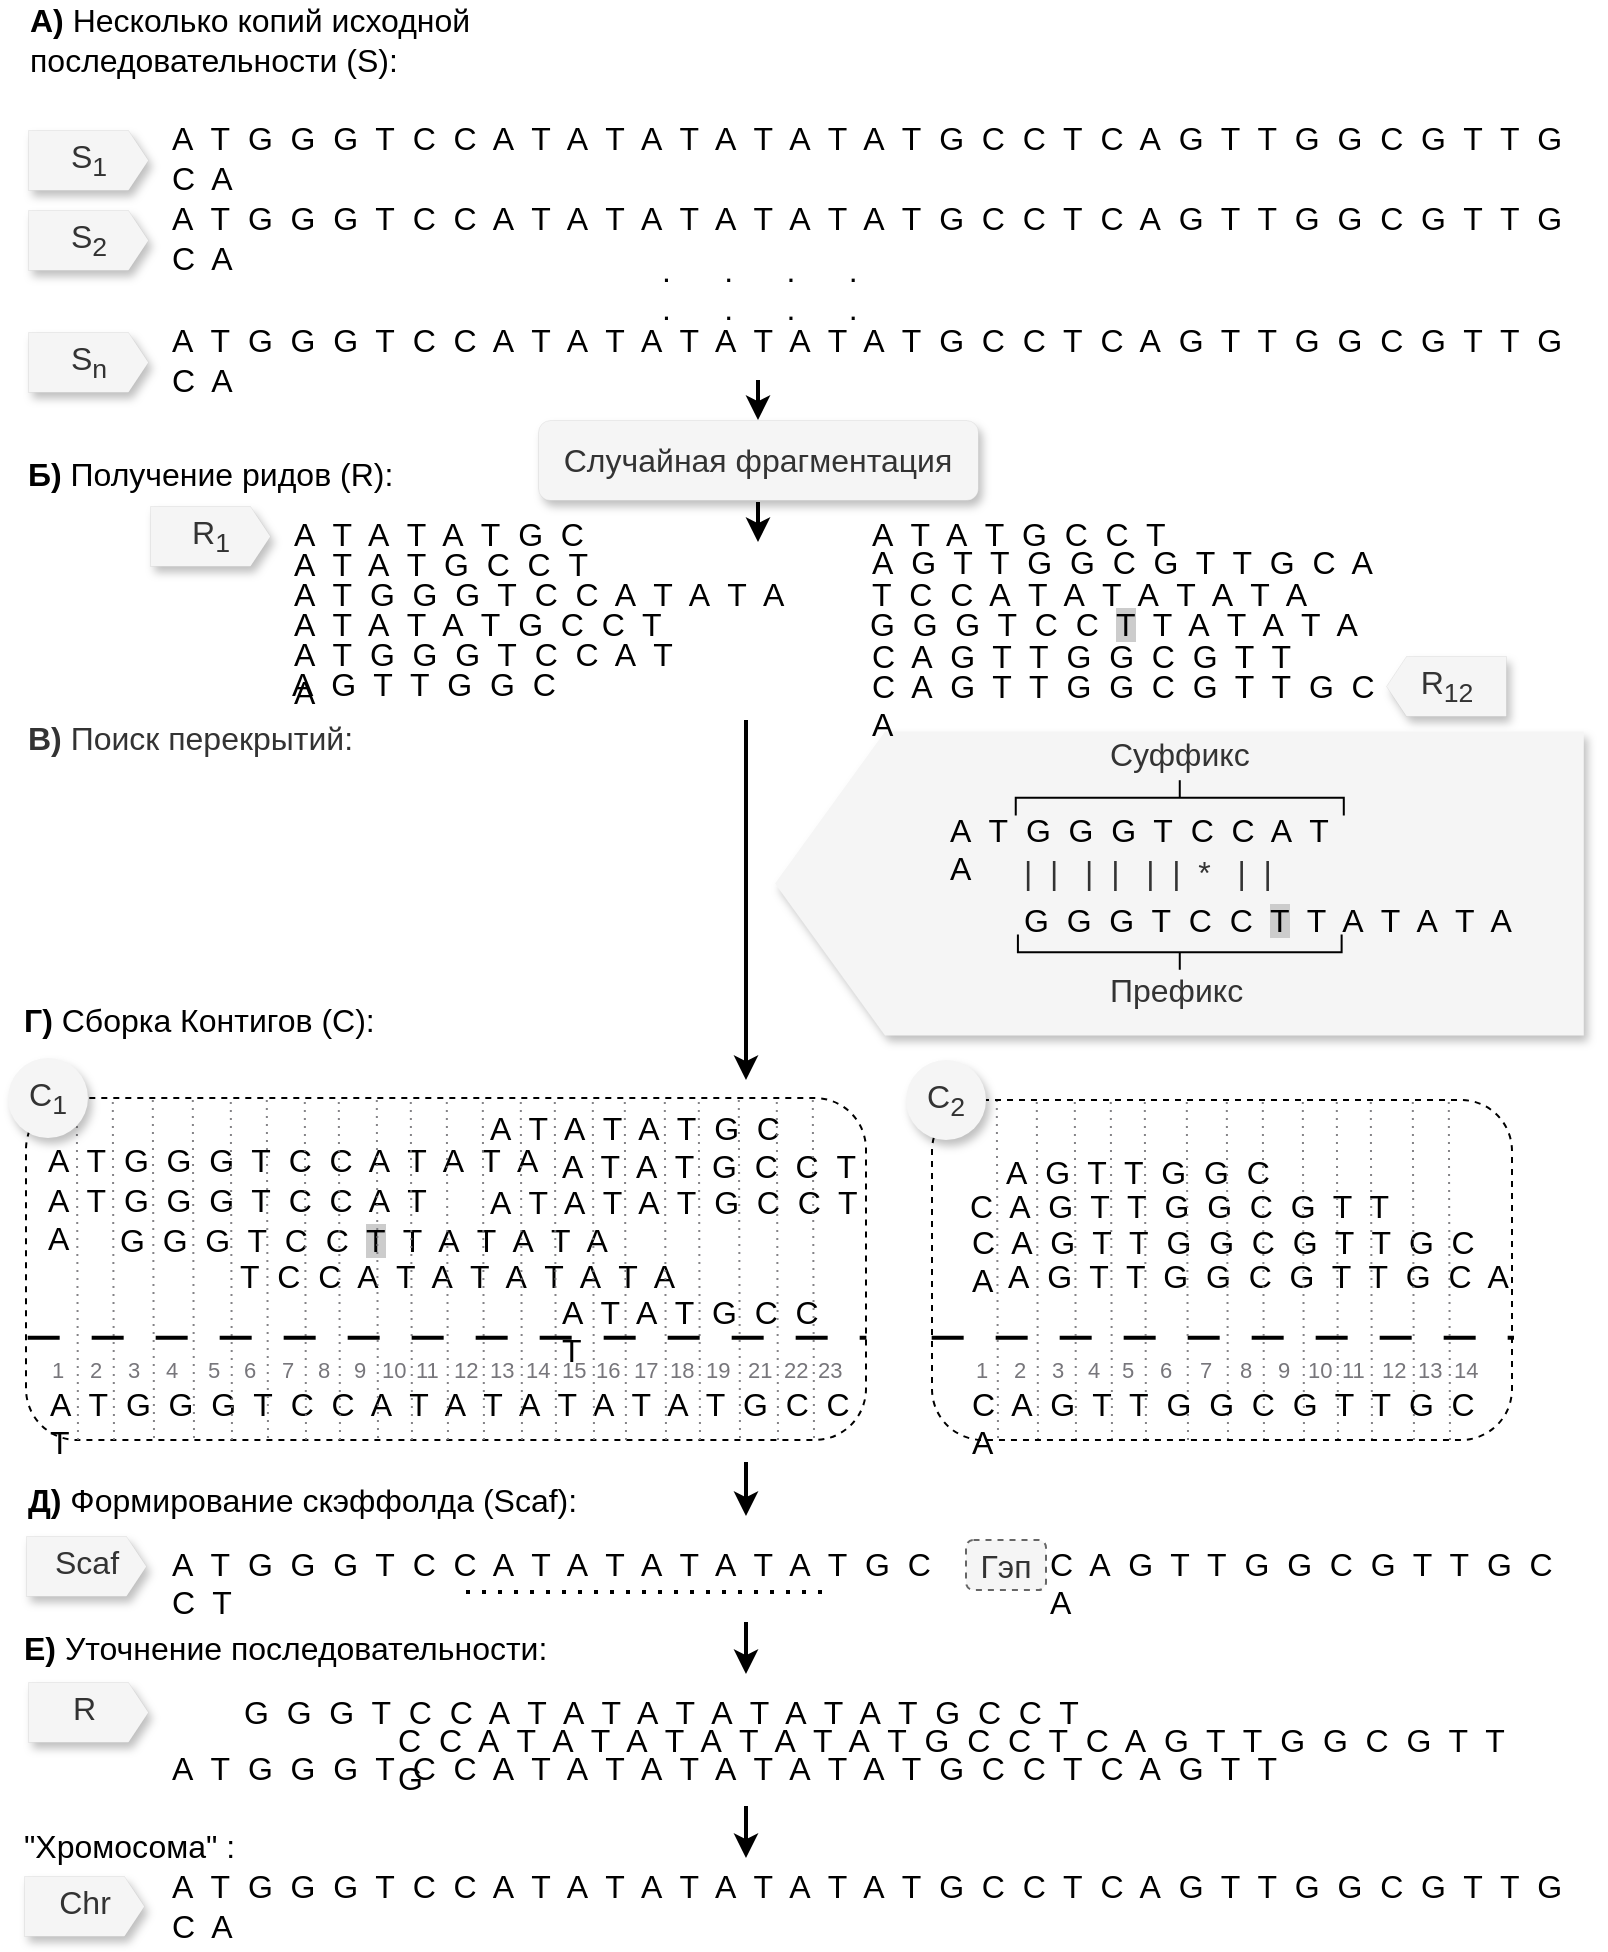 <mxfile version="24.3.1" type="github">
  <diagram name="Page-1" id="nmHh5Wh16htHgINEMrbM">
    <mxGraphModel dx="1434" dy="759" grid="1" gridSize="10" guides="1" tooltips="1" connect="1" arrows="1" fold="1" page="1" pageScale="1" pageWidth="850" pageHeight="1100" math="0" shadow="0">
      <root>
        <mxCell id="0" />
        <mxCell id="1" parent="0" />
        <mxCell id="wD9id9-pAFDpprVOBXgh-41" value="" style="endArrow=none;dashed=1;html=1;strokeWidth=2;rounded=0;exitX=0.002;exitY=0.799;exitDx=0;exitDy=0;exitPerimeter=0;entryX=0.998;entryY=0.069;entryDx=0;entryDy=0;entryPerimeter=0;shadow=0;flowAnimation=0;dashPattern=8 8;" edge="1" parent="1">
          <mxGeometry width="50" height="50" relative="1" as="geometry">
            <mxPoint x="492.84" y="708.85" as="sourcePoint" />
            <mxPoint x="784" y="708.932" as="targetPoint" />
          </mxGeometry>
        </mxCell>
        <mxCell id="-7wkm0H792zB414kuTWa-61" value="" style="rounded=1;whiteSpace=wrap;html=1;fillColor=none;dashed=1;" parent="1" vertex="1">
          <mxGeometry x="40" y="589" width="420" height="171" as="geometry" />
        </mxCell>
        <mxCell id="wD9id9-pAFDpprVOBXgh-7" value="" style="endArrow=none;dashed=1;html=1;dashPattern=1 3;strokeWidth=1;rounded=0;strokeColor=#77767b;entryX=0.07;entryY=0.003;entryDx=0;entryDy=0;entryPerimeter=0;opacity=90;" edge="1" parent="1">
          <mxGeometry width="50" height="50" relative="1" as="geometry">
            <mxPoint x="66" y="760" as="sourcePoint" />
            <mxPoint x="65.4" y="589.513" as="targetPoint" />
          </mxGeometry>
        </mxCell>
        <mxCell id="-7wkm0H792zB414kuTWa-1" value="&lt;font style=&quot;font-size: 16px;&quot;&gt;&lt;b&gt;А)&lt;/b&gt; &lt;/font&gt;&lt;font style=&quot;font-size: 16px;&quot;&gt;Несколько копий исходной последовательности (S):&lt;/font&gt;" style="text;html=1;align=left;verticalAlign=middle;whiteSpace=wrap;rounded=0;fontFamily=Helvetica;" parent="1" vertex="1">
          <mxGeometry x="40" y="40" width="240" height="40" as="geometry" />
        </mxCell>
        <mxCell id="-7wkm0H792zB414kuTWa-2" value="&lt;div align=&quot;left&quot;&gt;&lt;font style=&quot;font-size: 16px;&quot;&gt;&lt;b&gt;Б)&lt;/b&gt; Получение ридов (R):&lt;/font&gt;&lt;/div&gt;" style="text;html=1;align=left;verticalAlign=middle;whiteSpace=wrap;rounded=0;" parent="1" vertex="1">
          <mxGeometry x="39" y="257" width="191" height="40" as="geometry" />
        </mxCell>
        <mxCell id="-7wkm0H792zB414kuTWa-3" value="&lt;div align=&quot;left&quot;&gt;&lt;font style=&quot;font-size: 16px;&quot;&gt;&lt;b&gt;Г) &lt;/b&gt;Сборка Контигов (С):&lt;/font&gt;&lt;/div&gt;" style="text;html=1;align=left;verticalAlign=middle;whiteSpace=wrap;rounded=0;" parent="1" vertex="1">
          <mxGeometry x="37" y="530" width="190" height="40" as="geometry" />
        </mxCell>
        <mxCell id="-7wkm0H792zB414kuTWa-5" value="&lt;div align=&quot;left&quot;&gt;&lt;font style=&quot;font-size: 16px;&quot;&gt;A&amp;nbsp; T&amp;nbsp; G&amp;nbsp; G&amp;nbsp; G&amp;nbsp; T&amp;nbsp; C&amp;nbsp; C&amp;nbsp; A&amp;nbsp; T&amp;nbsp; A&lt;/font&gt;&lt;font style=&quot;font-size: 16px;&quot;&gt;&amp;nbsp; T&lt;/font&gt;&lt;font style=&quot;font-size: 16px;&quot;&gt;&amp;nbsp; A&amp;nbsp; T&lt;/font&gt;&lt;font style=&quot;font-size: 16px;&quot;&gt;&amp;nbsp; &lt;/font&gt;&lt;font style=&quot;font-size: 16px;&quot;&gt;A&amp;nbsp; T&lt;/font&gt;&lt;font style=&quot;font-size: 16px;&quot;&gt;&amp;nbsp; A&amp;nbsp; T&amp;nbsp; A&amp;nbsp; &lt;/font&gt;&lt;font style=&quot;font-size: 16px;&quot;&gt;T&amp;nbsp; &lt;/font&gt;&lt;font style=&quot;font-size: 16px;&quot;&gt;G&amp;nbsp; C&amp;nbsp; C&amp;nbsp; T&lt;/font&gt;&lt;font style=&quot;font-size: 16px;&quot;&gt;&amp;nbsp; C&amp;nbsp; A&lt;/font&gt;&lt;font style=&quot;font-size: 16px;&quot;&gt;&amp;nbsp; G&amp;nbsp; T&lt;/font&gt;&lt;font style=&quot;font-size: 16px;&quot;&gt;&amp;nbsp; T&amp;nbsp; G&lt;/font&gt;&lt;font style=&quot;font-size: 16px;&quot;&gt;&amp;nbsp; G&amp;nbsp; C&lt;/font&gt;&lt;font style=&quot;font-size: 16px;&quot;&gt;&amp;nbsp; G&amp;nbsp; T&lt;/font&gt;&lt;font style=&quot;font-size: 16px;&quot;&gt;&amp;nbsp; T&amp;nbsp; G&lt;/font&gt;&lt;font style=&quot;font-size: 16px;&quot;&gt;&amp;nbsp; C&amp;nbsp; A&lt;/font&gt;&lt;/div&gt;" style="text;html=1;align=left;verticalAlign=middle;whiteSpace=wrap;rounded=0;" parent="1" vertex="1">
          <mxGeometry x="111" y="139" width="709" height="40" as="geometry" />
        </mxCell>
        <mxCell id="-7wkm0H792zB414kuTWa-17" value="&lt;div align=&quot;left&quot;&gt;&lt;font style=&quot;font-size: 16px;&quot;&gt;A&amp;nbsp; T&amp;nbsp; G&amp;nbsp; G&amp;nbsp; G&amp;nbsp; T&amp;nbsp; C&amp;nbsp; C&amp;nbsp; A&amp;nbsp; T&amp;nbsp; A&lt;/font&gt;&lt;font style=&quot;font-size: 16px;&quot;&gt;&amp;nbsp; T&lt;/font&gt;&lt;font style=&quot;font-size: 16px;&quot;&gt;&amp;nbsp; A&amp;nbsp; T&lt;/font&gt;&lt;font style=&quot;font-size: 16px;&quot;&gt;&amp;nbsp; &lt;/font&gt;&lt;font style=&quot;font-size: 16px;&quot;&gt;A&amp;nbsp; T&lt;/font&gt;&lt;font style=&quot;font-size: 16px;&quot;&gt;&amp;nbsp; A&amp;nbsp; T&amp;nbsp; A&amp;nbsp; &lt;/font&gt;&lt;font style=&quot;font-size: 16px;&quot;&gt;T&amp;nbsp; &lt;/font&gt;&lt;font style=&quot;font-size: 16px;&quot;&gt;G&amp;nbsp; C&amp;nbsp; C&amp;nbsp; T&lt;/font&gt;&lt;font style=&quot;font-size: 16px;&quot;&gt;&amp;nbsp; C&amp;nbsp; A&lt;/font&gt;&lt;font style=&quot;font-size: 16px;&quot;&gt;&amp;nbsp; G&amp;nbsp; T&lt;/font&gt;&lt;font style=&quot;font-size: 16px;&quot;&gt;&amp;nbsp; T&amp;nbsp; G&lt;/font&gt;&lt;font style=&quot;font-size: 16px;&quot;&gt;&amp;nbsp; G&amp;nbsp; C&lt;/font&gt;&lt;font style=&quot;font-size: 16px;&quot;&gt;&amp;nbsp; G&amp;nbsp; T&lt;/font&gt;&lt;font style=&quot;font-size: 16px;&quot;&gt;&amp;nbsp; T&amp;nbsp; G&lt;/font&gt;&lt;font style=&quot;font-size: 16px;&quot;&gt;&amp;nbsp; C&amp;nbsp; A&lt;/font&gt;&lt;/div&gt;" style="text;html=1;align=left;verticalAlign=middle;whiteSpace=wrap;rounded=0;" parent="1" vertex="1">
          <mxGeometry x="111" y="99" width="719" height="40" as="geometry" />
        </mxCell>
        <mxCell id="-7wkm0H792zB414kuTWa-18" value="&lt;div align=&quot;left&quot;&gt;&lt;font style=&quot;font-size: 16px;&quot;&gt;A&amp;nbsp; T&amp;nbsp; G&amp;nbsp; G&amp;nbsp; G&amp;nbsp; T&amp;nbsp; C&amp;nbsp; C&amp;nbsp; A&amp;nbsp; T&amp;nbsp; A&lt;/font&gt;&lt;font style=&quot;font-size: 16px;&quot;&gt;&amp;nbsp; T&lt;/font&gt;&lt;font style=&quot;font-size: 16px;&quot;&gt;&amp;nbsp; A&amp;nbsp; T&lt;/font&gt;&lt;font style=&quot;font-size: 16px;&quot;&gt;&amp;nbsp; &lt;/font&gt;&lt;font style=&quot;font-size: 16px;&quot;&gt;A&amp;nbsp; T&lt;/font&gt;&lt;font style=&quot;font-size: 16px;&quot;&gt;&amp;nbsp; A&amp;nbsp; T&amp;nbsp; A&amp;nbsp; &lt;/font&gt;&lt;font style=&quot;font-size: 16px;&quot;&gt;T&amp;nbsp; &lt;/font&gt;&lt;font style=&quot;font-size: 16px;&quot;&gt;G&amp;nbsp; C&amp;nbsp; C&amp;nbsp; T&lt;/font&gt;&lt;font style=&quot;font-size: 16px;&quot;&gt;&amp;nbsp; C&amp;nbsp; A&lt;/font&gt;&lt;font style=&quot;font-size: 16px;&quot;&gt;&amp;nbsp; G&amp;nbsp; T&lt;/font&gt;&lt;font style=&quot;font-size: 16px;&quot;&gt;&amp;nbsp; T&amp;nbsp; G&lt;/font&gt;&lt;font style=&quot;font-size: 16px;&quot;&gt;&amp;nbsp; G&amp;nbsp; C&lt;/font&gt;&lt;font style=&quot;font-size: 16px;&quot;&gt;&amp;nbsp; G&amp;nbsp; T&lt;/font&gt;&lt;font style=&quot;font-size: 16px;&quot;&gt;&amp;nbsp; T&amp;nbsp; G&lt;/font&gt;&lt;font style=&quot;font-size: 16px;&quot;&gt;&amp;nbsp; C&amp;nbsp; A&lt;/font&gt;&lt;/div&gt;" style="text;html=1;align=left;verticalAlign=middle;whiteSpace=wrap;rounded=0;" parent="1" vertex="1">
          <mxGeometry x="111" y="200" width="709" height="40" as="geometry" />
        </mxCell>
        <mxCell id="-7wkm0H792zB414kuTWa-19" value="&lt;div&gt;&lt;font style=&quot;font-size: 16px;&quot;&gt;.&amp;nbsp;&amp;nbsp;&amp;nbsp;&amp;nbsp;&amp;nbsp; .&amp;nbsp;&amp;nbsp;&amp;nbsp;&amp;nbsp;&amp;nbsp; . &amp;nbsp; &amp;nbsp;&amp;nbsp; .&lt;br&gt;&lt;/font&gt;&lt;/div&gt;&lt;div&gt;&lt;font style=&quot;font-size: 16px;&quot;&gt;. &amp;nbsp; &amp;nbsp;&amp;nbsp; . &amp;nbsp; &amp;nbsp;&amp;nbsp; . &amp;nbsp; &amp;nbsp;&amp;nbsp; .&lt;br&gt;&lt;/font&gt;&lt;/div&gt;" style="text;whiteSpace=wrap;html=1;" parent="1" vertex="1">
          <mxGeometry x="356" y="159" width="110" height="51" as="geometry" />
        </mxCell>
        <mxCell id="-7wkm0H792zB414kuTWa-25" value="&lt;font style=&quot;font-size: 16px;&quot;&gt;S&lt;sub&gt;1&lt;br&gt;&lt;/sub&gt;&lt;/font&gt;" style="html=1;shadow=1;dashed=0;align=center;verticalAlign=middle;shape=mxgraph.arrows2.arrow;dy=0;dx=10;notch=0;fillColor=#f5f5f5;fontColor=#333333;strokeColor=#666666;strokeWidth=0;" parent="1" vertex="1">
          <mxGeometry x="41" y="105" width="60" height="30" as="geometry" />
        </mxCell>
        <mxCell id="-7wkm0H792zB414kuTWa-26" value="&lt;font style=&quot;font-size: 16px;&quot;&gt;S&lt;sub&gt;2&lt;br&gt;&lt;/sub&gt;&lt;/font&gt;" style="html=1;shadow=1;dashed=0;align=center;verticalAlign=middle;shape=mxgraph.arrows2.arrow;dy=0;dx=10;notch=0;fillColor=#f5f5f5;fontColor=#333333;strokeColor=#666666;strokeWidth=0;" parent="1" vertex="1">
          <mxGeometry x="41" y="145" width="60" height="30" as="geometry" />
        </mxCell>
        <mxCell id="-7wkm0H792zB414kuTWa-27" value="&lt;font style=&quot;font-size: 16px;&quot;&gt;S&lt;sub&gt;n&lt;br&gt;&lt;/sub&gt;&lt;/font&gt;" style="html=1;shadow=1;dashed=0;align=center;verticalAlign=middle;shape=mxgraph.arrows2.arrow;dy=0;dx=10;notch=0;fillColor=#f5f5f5;fontColor=#333333;strokeColor=#666666;strokeWidth=0;" parent="1" vertex="1">
          <mxGeometry x="41" y="206" width="60" height="30" as="geometry" />
        </mxCell>
        <mxCell id="-7wkm0H792zB414kuTWa-35" value="&lt;font style=&quot;font-size: 16px;&quot;&gt;R&lt;sub&gt;1&lt;br&gt;&lt;/sub&gt;&lt;/font&gt;" style="html=1;shadow=1;dashed=0;align=center;verticalAlign=middle;shape=mxgraph.arrows2.arrow;dy=0;dx=10;notch=0;fillColor=#f5f5f5;fontColor=#333333;strokeColor=#666666;strokeWidth=0;" parent="1" vertex="1">
          <mxGeometry x="102" y="293" width="60" height="30" as="geometry" />
        </mxCell>
        <mxCell id="-7wkm0H792zB414kuTWa-36" value="&lt;div&gt;&lt;font style=&quot;font-size: 16px;&quot;&gt;R&lt;sub&gt;12&lt;/sub&gt;&lt;/font&gt;&lt;/div&gt;" style="html=1;shadow=1;dashed=0;align=center;verticalAlign=middle;shape=mxgraph.arrows2.arrow;dy=0;dx=10;notch=0;fillColor=#f5f5f5;fontColor=#333333;strokeColor=#666666;strokeWidth=0;direction=west;" parent="1" vertex="1">
          <mxGeometry x="720" y="368" width="60" height="30" as="geometry" />
        </mxCell>
        <mxCell id="-7wkm0H792zB414kuTWa-79" value="" style="shape=offPageConnector;whiteSpace=wrap;html=1;rotation=90;fillColor=#f5f5f5;fontColor=#333333;strokeColor=none;shadow=1;size=0.136;" parent="1" vertex="1">
          <mxGeometry x="540.7" y="279.57" width="152" height="404.38" as="geometry" />
        </mxCell>
        <mxCell id="-7wkm0H792zB414kuTWa-76" value="&lt;font style=&quot;font-size: 16px;&quot;&gt;Префикс&lt;/font&gt;" style="text;whiteSpace=wrap;html=1;fontColor=#333333;" parent="1" vertex="1">
          <mxGeometry x="580" y="519.046" width="100" height="34.419" as="geometry" />
        </mxCell>
        <mxCell id="-7wkm0H792zB414kuTWa-75" value="&lt;font style=&quot;font-size: 16px;&quot;&gt;Суффикс&lt;/font&gt;" style="text;whiteSpace=wrap;html=1;fontColor=#333333;" parent="1" vertex="1">
          <mxGeometry x="580" y="400.93" width="100" height="34.419" as="geometry" />
        </mxCell>
        <mxCell id="-7wkm0H792zB414kuTWa-84" value="" style="endArrow=classic;html=1;rounded=0;strokeWidth=2;movable=1;resizable=1;rotatable=1;deletable=1;editable=1;locked=0;connectable=1;" parent="1" edge="1">
          <mxGeometry width="50" height="50" relative="1" as="geometry">
            <mxPoint x="400" y="400" as="sourcePoint" />
            <mxPoint x="400" y="580" as="targetPoint" />
          </mxGeometry>
        </mxCell>
        <mxCell id="-7wkm0H792zB414kuTWa-69" value="&lt;font style=&quot;font-size: 16px;&quot;&gt;|&amp;nbsp; |&amp;nbsp;&amp;nbsp; |&amp;nbsp; |&amp;nbsp;&amp;nbsp; |&amp;nbsp; |&amp;nbsp; * &amp;nbsp; |&amp;nbsp; |&lt;br&gt;&lt;/font&gt;" style="text;whiteSpace=wrap;html=1;fontColor=#333333;" parent="1" vertex="1">
          <mxGeometry x="537" y="460.137" width="220" height="29.256" as="geometry" />
        </mxCell>
        <mxCell id="-7wkm0H792zB414kuTWa-74" value="" style="strokeWidth=1;html=1;shape=mxgraph.flowchart.annotation_2;align=left;labelPosition=right;pointerEvents=1;rotation=-90;fontColor=#333333;" parent="1" vertex="1">
          <mxGeometry x="608.07" y="435.14" width="17.63" height="161.86" as="geometry" />
        </mxCell>
        <mxCell id="-7wkm0H792zB414kuTWa-72" value="" style="strokeWidth=1;html=1;shape=mxgraph.flowchart.annotation_2;align=left;labelPosition=right;pointerEvents=1;rotation=90;fontColor=#333333;" parent="1" vertex="1">
          <mxGeometry x="608.07" y="356.91" width="17.63" height="164.02" as="geometry" />
        </mxCell>
        <mxCell id="-7wkm0H792zB414kuTWa-86" value="&lt;div align=&quot;left&quot;&gt;&lt;font color=&quot;#333333&quot; style=&quot;font-size: 16px;&quot;&gt;&lt;b&gt;В) &lt;/b&gt;Поиск перекрытий:&lt;br&gt;&lt;/font&gt;&lt;/div&gt;" style="text;html=1;align=left;verticalAlign=middle;whiteSpace=wrap;rounded=0;" parent="1" vertex="1">
          <mxGeometry x="39" y="389" width="209" height="40" as="geometry" />
        </mxCell>
        <mxCell id="-7wkm0H792zB414kuTWa-28" value="&lt;font style=&quot;font-size: 16px;&quot;&gt;Случайная фрагментация&lt;br&gt;&lt;/font&gt;" style="rounded=1;whiteSpace=wrap;html=1;movable=1;resizable=1;rotatable=1;deletable=1;editable=1;locked=0;connectable=1;dashed=1;shadow=1;fillColor=#f5f5f5;fontColor=#333333;strokeColor=#666666;strokeWidth=0;" parent="1" vertex="1">
          <mxGeometry x="296" y="250" width="220" height="40" as="geometry" />
        </mxCell>
        <mxCell id="-7wkm0H792zB414kuTWa-29" value="" style="endArrow=classic;html=1;rounded=0;strokeWidth=2;movable=1;resizable=1;rotatable=1;deletable=1;editable=1;locked=0;connectable=1;" parent="1" edge="1">
          <mxGeometry width="50" height="50" relative="1" as="geometry">
            <mxPoint x="406" y="230" as="sourcePoint" />
            <mxPoint x="406" y="250" as="targetPoint" />
          </mxGeometry>
        </mxCell>
        <mxCell id="-7wkm0H792zB414kuTWa-30" value="" style="endArrow=classic;html=1;rounded=0;strokeWidth=2;movable=1;resizable=1;rotatable=1;deletable=1;editable=1;locked=0;connectable=1;" parent="1" edge="1">
          <mxGeometry width="50" height="50" relative="1" as="geometry">
            <mxPoint x="406" y="291" as="sourcePoint" />
            <mxPoint x="406" y="311" as="targetPoint" />
          </mxGeometry>
        </mxCell>
        <mxCell id="-7wkm0H792zB414kuTWa-63" value="&lt;font style=&quot;font-size: 16px;&quot;&gt;С&lt;sub&gt;1&lt;br&gt;&lt;/sub&gt;&lt;/font&gt;" style="ellipse;whiteSpace=wrap;html=1;aspect=fixed;fillColor=#f5f5f5;fontColor=#333333;strokeColor=none;shadow=1;" parent="1" vertex="1">
          <mxGeometry x="31" y="569" width="40" height="40" as="geometry" />
        </mxCell>
        <mxCell id="-7wkm0H792zB414kuTWa-4" value="&lt;div align=&quot;left&quot;&gt;&lt;font style=&quot;font-size: 16px;&quot;&gt;&lt;b&gt;Д)&lt;/b&gt; Формирование скэффолда (Scaf):&lt;/font&gt;&lt;/div&gt;" style="text;html=1;align=left;verticalAlign=middle;whiteSpace=wrap;rounded=0;" parent="1" vertex="1">
          <mxGeometry x="39" y="770" width="321" height="40" as="geometry" />
        </mxCell>
        <mxCell id="-7wkm0H792zB414kuTWa-91" value="&lt;font style=&quot;font-size: 16px;&quot;&gt;Гэп&lt;/font&gt;" style="rounded=1;whiteSpace=wrap;html=1;dashed=1;fillColor=#f5f5f5;fontColor=#333333;strokeColor=#666666;" parent="1" vertex="1">
          <mxGeometry x="510" y="810" width="40" height="25" as="geometry" />
        </mxCell>
        <mxCell id="-7wkm0H792zB414kuTWa-94" value="" style="endArrow=classic;html=1;rounded=0;strokeWidth=2;movable=1;resizable=1;rotatable=1;deletable=1;editable=1;locked=0;connectable=1;" parent="1" edge="1">
          <mxGeometry width="50" height="50" relative="1" as="geometry">
            <mxPoint x="400" y="771" as="sourcePoint" />
            <mxPoint x="400" y="798" as="targetPoint" />
          </mxGeometry>
        </mxCell>
        <mxCell id="-7wkm0H792zB414kuTWa-97" value="&lt;font style=&quot;font-size: 16px;&quot;&gt;A&amp;nbsp; T&amp;nbsp; G&amp;nbsp; G&amp;nbsp; G&amp;nbsp; T&amp;nbsp; C&amp;nbsp; C&amp;nbsp; A&amp;nbsp; T&amp;nbsp; A&lt;/font&gt;&lt;font style=&quot;font-size: 16px;&quot;&gt;&amp;nbsp; T&lt;/font&gt;&lt;font style=&quot;font-size: 16px;&quot;&gt;&amp;nbsp; A&amp;nbsp; &lt;/font&gt;" style="text;whiteSpace=wrap;html=1;" parent="1" vertex="1">
          <mxGeometry x="49" y="604" width="260" height="30" as="geometry" />
        </mxCell>
        <mxCell id="-7wkm0H792zB414kuTWa-99" value="&lt;font style=&quot;font-size: 16px;&quot;&gt;A&amp;nbsp; T&amp;nbsp; G&amp;nbsp; G&amp;nbsp; G&amp;nbsp; T&amp;nbsp; C&amp;nbsp; C&amp;nbsp; A&amp;nbsp; T&amp;nbsp; A&lt;/font&gt;&lt;font style=&quot;font-size: 16px;&quot;&gt;&amp;nbsp; &lt;/font&gt;" style="text;whiteSpace=wrap;html=1;" parent="1" vertex="1">
          <mxGeometry x="49" y="624" width="211" height="33" as="geometry" />
        </mxCell>
        <mxCell id="-7wkm0H792zB414kuTWa-104" value="&lt;font style=&quot;font-size: 16px;&quot;&gt;G&amp;nbsp; G&amp;nbsp; G&amp;nbsp; T&amp;nbsp; C&amp;nbsp; C&amp;nbsp; &lt;span style=&quot;background-color: rgb(204, 204, 204);&quot;&gt;T&lt;/span&gt;&amp;nbsp; T&amp;nbsp; A&lt;/font&gt;&lt;font style=&quot;font-size: 16px;&quot;&gt;&amp;nbsp; T&lt;/font&gt;&lt;font style=&quot;font-size: 16px;&quot;&gt;&amp;nbsp; A&amp;nbsp; T&lt;/font&gt;&lt;font style=&quot;font-size: 16px;&quot;&gt;&amp;nbsp; &lt;/font&gt;&lt;font style=&quot;font-size: 16px;&quot;&gt;A&lt;/font&gt;" style="text;whiteSpace=wrap;html=1;" parent="1" vertex="1">
          <mxGeometry x="85" y="644" width="270" height="30" as="geometry" />
        </mxCell>
        <mxCell id="-7wkm0H792zB414kuTWa-106" value="&lt;font style=&quot;font-size: 16px;&quot;&gt;T&amp;nbsp; C&amp;nbsp; C&amp;nbsp; A&amp;nbsp; T&amp;nbsp; A&lt;/font&gt;&lt;font style=&quot;font-size: 16px;&quot;&gt;&amp;nbsp; T&lt;/font&gt;&lt;font style=&quot;font-size: 16px;&quot;&gt;&amp;nbsp; A&amp;nbsp; T&lt;/font&gt;&lt;font style=&quot;font-size: 16px;&quot;&gt;&amp;nbsp; &lt;/font&gt;&lt;font style=&quot;font-size: 16px;&quot;&gt;A&amp;nbsp; T&lt;/font&gt;&lt;font style=&quot;font-size: 16px;&quot;&gt;&amp;nbsp; A&lt;/font&gt;" style="text;whiteSpace=wrap;html=1;" parent="1" vertex="1">
          <mxGeometry x="145" y="662" width="250" height="40" as="geometry" />
        </mxCell>
        <mxCell id="-7wkm0H792zB414kuTWa-108" value="&lt;font style=&quot;font-size: 16px;&quot;&gt; &lt;/font&gt;&lt;font style=&quot;font-size: 16px;&quot;&gt;A&amp;nbsp; T&lt;/font&gt;&lt;font style=&quot;font-size: 16px;&quot;&gt;&amp;nbsp; A&amp;nbsp; T&amp;nbsp; A&amp;nbsp; &lt;/font&gt;&lt;font style=&quot;font-size: 16px;&quot;&gt;T&amp;nbsp; &lt;/font&gt;&lt;font style=&quot;font-size: 16px;&quot;&gt;G&amp;nbsp; C&amp;nbsp; C&amp;nbsp; T&lt;br&gt;&lt;/font&gt;" style="text;whiteSpace=wrap;html=1;" parent="1" vertex="1">
          <mxGeometry x="270" y="625" width="190" height="40" as="geometry" />
        </mxCell>
        <mxCell id="-7wkm0H792zB414kuTWa-110" value="&lt;font style=&quot;font-size: 16px;&quot;&gt;A&amp;nbsp; T&lt;/font&gt;&lt;font style=&quot;font-size: 16px;&quot;&gt;&amp;nbsp; A&amp;nbsp; T&amp;nbsp; A&amp;nbsp; &lt;/font&gt;&lt;font style=&quot;font-size: 16px;&quot;&gt;T&amp;nbsp; &lt;/font&gt;&lt;font style=&quot;font-size: 16px;&quot;&gt;G&amp;nbsp; C&lt;/font&gt;" style="text;whiteSpace=wrap;html=1;" parent="1" vertex="1">
          <mxGeometry x="270" y="588" width="170" height="40" as="geometry" />
        </mxCell>
        <mxCell id="-7wkm0H792zB414kuTWa-113" value="&lt;font style=&quot;font-size: 16px;&quot;&gt; A&amp;nbsp; T&amp;nbsp; A&amp;nbsp; &lt;/font&gt;&lt;font style=&quot;font-size: 16px;&quot;&gt;T&amp;nbsp; &lt;/font&gt;&lt;font style=&quot;font-size: 16px;&quot;&gt;G&amp;nbsp; С&amp;nbsp; С&amp;nbsp; T&lt;br&gt;&lt;/font&gt;" style="text;whiteSpace=wrap;html=1;" parent="1" vertex="1">
          <mxGeometry x="306" y="607" width="164" height="40" as="geometry" />
        </mxCell>
        <mxCell id="-7wkm0H792zB414kuTWa-114" value="&lt;font style=&quot;font-size: 16px;&quot;&gt;A&amp;nbsp; T&amp;nbsp; A&amp;nbsp; &lt;/font&gt;&lt;font style=&quot;font-size: 16px;&quot;&gt;T&amp;nbsp; &lt;/font&gt;&lt;font style=&quot;font-size: 16px;&quot;&gt;G&amp;nbsp; C&amp;nbsp; C&amp;nbsp; T&lt;/font&gt;&lt;font style=&quot;font-size: 16px;&quot;&gt; &lt;/font&gt;" style="text;whiteSpace=wrap;html=1;" parent="1" vertex="1">
          <mxGeometry x="306" y="679.95" width="144" height="30" as="geometry" />
        </mxCell>
        <mxCell id="-7wkm0H792zB414kuTWa-115" value="&lt;font style=&quot;font-size: 16px;&quot;&gt;A&lt;/font&gt;&lt;font style=&quot;font-size: 16px;&quot;&gt;&amp;nbsp; G&amp;nbsp; T&lt;/font&gt;&lt;font style=&quot;font-size: 16px;&quot;&gt;&amp;nbsp; T&amp;nbsp; G&lt;/font&gt;&lt;font style=&quot;font-size: 16px;&quot;&gt;&amp;nbsp; G&amp;nbsp; C&lt;/font&gt;" style="text;whiteSpace=wrap;html=1;" parent="1" vertex="1">
          <mxGeometry x="528" y="610" width="160" height="30" as="geometry" />
        </mxCell>
        <mxCell id="-7wkm0H792zB414kuTWa-117" value="&lt;font style=&quot;font-size: 16px;&quot;&gt;C&amp;nbsp; A&lt;/font&gt;&lt;font style=&quot;font-size: 16px;&quot;&gt;&amp;nbsp; G&amp;nbsp; T&lt;/font&gt;&lt;font style=&quot;font-size: 16px;&quot;&gt;&amp;nbsp; T&amp;nbsp; G&lt;/font&gt;&lt;font style=&quot;font-size: 16px;&quot;&gt;&amp;nbsp; G&amp;nbsp; C&amp;nbsp; G&amp;nbsp; T&amp;nbsp; T&lt;br&gt;&lt;/font&gt;" style="text;whiteSpace=wrap;html=1;" parent="1" vertex="1">
          <mxGeometry x="510" y="627" width="260.3" height="30" as="geometry" />
        </mxCell>
        <mxCell id="-7wkm0H792zB414kuTWa-118" value="&lt;font style=&quot;font-size: 16px;&quot;&gt;C&amp;nbsp; A&lt;/font&gt;&lt;font style=&quot;font-size: 16px;&quot;&gt;&amp;nbsp; G&amp;nbsp; T&lt;/font&gt;&lt;font style=&quot;font-size: 16px;&quot;&gt;&amp;nbsp; T&amp;nbsp; G&lt;/font&gt;&lt;font style=&quot;font-size: 16px;&quot;&gt;&amp;nbsp; G&amp;nbsp; C&lt;/font&gt;&lt;font style=&quot;font-size: 16px;&quot;&gt;&amp;nbsp; G&amp;nbsp; T&lt;/font&gt;&lt;font style=&quot;font-size: 16px;&quot;&gt;&amp;nbsp; T&amp;nbsp; G&lt;/font&gt;&lt;font style=&quot;font-size: 16px;&quot;&gt;&amp;nbsp; C&amp;nbsp; A&lt;/font&gt;" style="text;whiteSpace=wrap;html=1;" parent="1" vertex="1">
          <mxGeometry x="510.8" y="645" width="259" height="40" as="geometry" />
        </mxCell>
        <mxCell id="-7wkm0H792zB414kuTWa-119" value="&lt;font style=&quot;font-size: 16px;&quot;&gt;A&lt;/font&gt;&lt;font style=&quot;font-size: 16px;&quot;&gt;&amp;nbsp; G&amp;nbsp; T&lt;/font&gt;&lt;font style=&quot;font-size: 16px;&quot;&gt;&amp;nbsp; T&amp;nbsp; G&lt;/font&gt;&lt;font style=&quot;font-size: 16px;&quot;&gt;&amp;nbsp; G&amp;nbsp; C&lt;/font&gt;&lt;font style=&quot;font-size: 16px;&quot;&gt;&amp;nbsp; G&amp;nbsp; T&lt;/font&gt;&lt;font style=&quot;font-size: 16px;&quot;&gt;&amp;nbsp; T&amp;nbsp; G&lt;/font&gt;&lt;font style=&quot;font-size: 16px;&quot;&gt;&amp;nbsp; C&amp;nbsp; A&lt;/font&gt;" style="text;whiteSpace=wrap;html=1;" parent="1" vertex="1">
          <mxGeometry x="529" y="662" width="270" height="40" as="geometry" />
        </mxCell>
        <mxCell id="-7wkm0H792zB414kuTWa-120" value="&lt;font style=&quot;font-size: 16px;&quot;&gt;A&amp;nbsp; T&lt;/font&gt;&lt;font style=&quot;font-size: 16px;&quot;&gt;&amp;nbsp; A&amp;nbsp; T&amp;nbsp; A&amp;nbsp; &lt;/font&gt;&lt;font style=&quot;font-size: 16px;&quot;&gt;T&amp;nbsp; &lt;/font&gt;&lt;font style=&quot;font-size: 16px;&quot;&gt;G&amp;nbsp; C&lt;/font&gt;" style="text;whiteSpace=wrap;html=1;" parent="1" vertex="1">
          <mxGeometry x="172" y="291" width="170" height="40" as="geometry" />
        </mxCell>
        <mxCell id="-7wkm0H792zB414kuTWa-121" value="&lt;font style=&quot;font-size: 16px;&quot;&gt; A&amp;nbsp; T&amp;nbsp; A&amp;nbsp; &lt;/font&gt;&lt;font style=&quot;font-size: 16px;&quot;&gt;T&amp;nbsp; &lt;/font&gt;&lt;font style=&quot;font-size: 16px;&quot;&gt;G&amp;nbsp; С&amp;nbsp; С&amp;nbsp; T&lt;br&gt;&lt;/font&gt;" style="text;whiteSpace=wrap;html=1;" parent="1" vertex="1">
          <mxGeometry x="172" y="305.57" width="164" height="40" as="geometry" />
        </mxCell>
        <mxCell id="-7wkm0H792zB414kuTWa-122" value="&lt;font style=&quot;font-size: 16px;&quot;&gt;A&amp;nbsp; T&amp;nbsp; G&amp;nbsp; G&amp;nbsp; G&amp;nbsp; T&amp;nbsp; C&amp;nbsp; C&amp;nbsp; A&amp;nbsp; T&amp;nbsp; A&lt;/font&gt;&lt;font style=&quot;font-size: 16px;&quot;&gt;&amp;nbsp; T&lt;/font&gt;&lt;font style=&quot;font-size: 16px;&quot;&gt;&amp;nbsp; A&amp;nbsp; &lt;/font&gt;" style="text;whiteSpace=wrap;html=1;" parent="1" vertex="1">
          <mxGeometry x="172" y="321" width="260" height="30" as="geometry" />
        </mxCell>
        <mxCell id="-7wkm0H792zB414kuTWa-123" value="&lt;font style=&quot;font-size: 16px;&quot;&gt;A&amp;nbsp; T&amp;nbsp; G&amp;nbsp; G&amp;nbsp; G&amp;nbsp; T&amp;nbsp; C&amp;nbsp; C&amp;nbsp; A&amp;nbsp; T&amp;nbsp; A&lt;/font&gt;&lt;font style=&quot;font-size: 16px;&quot;&gt;&amp;nbsp; &lt;/font&gt;" style="text;whiteSpace=wrap;html=1;" parent="1" vertex="1">
          <mxGeometry x="172" y="351" width="211" height="33" as="geometry" />
        </mxCell>
        <mxCell id="-7wkm0H792zB414kuTWa-124" value="&lt;font style=&quot;font-size: 16px;&quot;&gt; &lt;/font&gt;&lt;font style=&quot;font-size: 16px;&quot;&gt;A&amp;nbsp; T&lt;/font&gt;&lt;font style=&quot;font-size: 16px;&quot;&gt;&amp;nbsp; A&amp;nbsp; T&amp;nbsp; A&amp;nbsp; &lt;/font&gt;&lt;font style=&quot;font-size: 16px;&quot;&gt;T&amp;nbsp; &lt;/font&gt;&lt;font style=&quot;font-size: 16px;&quot;&gt;G&amp;nbsp; C&amp;nbsp; C&amp;nbsp; T&lt;br&gt;&lt;/font&gt;" style="text;whiteSpace=wrap;html=1;" parent="1" vertex="1">
          <mxGeometry x="172" y="336" width="240" height="40" as="geometry" />
        </mxCell>
        <mxCell id="-7wkm0H792zB414kuTWa-125" value="&lt;font style=&quot;font-size: 16px;&quot;&gt;A&amp;nbsp; T&amp;nbsp; A&amp;nbsp; &lt;/font&gt;&lt;font style=&quot;font-size: 16px;&quot;&gt;T&amp;nbsp; &lt;/font&gt;&lt;font style=&quot;font-size: 16px;&quot;&gt;G&amp;nbsp; C&amp;nbsp; C&amp;nbsp; T&lt;/font&gt;&lt;font style=&quot;font-size: 16px;&quot;&gt; &lt;/font&gt;" style="text;whiteSpace=wrap;html=1;" parent="1" vertex="1">
          <mxGeometry x="461" y="291.0" width="300" height="30" as="geometry" />
        </mxCell>
        <mxCell id="-7wkm0H792zB414kuTWa-126" value="&lt;font style=&quot;font-size: 16px;&quot;&gt;A&lt;/font&gt;&lt;font style=&quot;font-size: 16px;&quot;&gt;&amp;nbsp; G&amp;nbsp; T&lt;/font&gt;&lt;font style=&quot;font-size: 16px;&quot;&gt;&amp;nbsp; T&amp;nbsp; G&lt;/font&gt;&lt;font style=&quot;font-size: 16px;&quot;&gt;&amp;nbsp; G&amp;nbsp; C&lt;/font&gt;" style="text;whiteSpace=wrap;html=1;" parent="1" vertex="1">
          <mxGeometry x="171" y="366" width="160" height="30" as="geometry" />
        </mxCell>
        <mxCell id="-7wkm0H792zB414kuTWa-127" value="&lt;font style=&quot;font-size: 16px;&quot;&gt;A&lt;/font&gt;&lt;font style=&quot;font-size: 16px;&quot;&gt;&amp;nbsp; G&amp;nbsp; T&lt;/font&gt;&lt;font style=&quot;font-size: 16px;&quot;&gt;&amp;nbsp; T&amp;nbsp; G&lt;/font&gt;&lt;font style=&quot;font-size: 16px;&quot;&gt;&amp;nbsp; G&amp;nbsp; C&lt;/font&gt;&lt;font style=&quot;font-size: 16px;&quot;&gt;&amp;nbsp; G&amp;nbsp; T&lt;/font&gt;&lt;font style=&quot;font-size: 16px;&quot;&gt;&amp;nbsp; T&amp;nbsp; G&lt;/font&gt;&lt;font style=&quot;font-size: 16px;&quot;&gt;&amp;nbsp; C&amp;nbsp; A&lt;/font&gt;" style="text;whiteSpace=wrap;html=1;" parent="1" vertex="1">
          <mxGeometry x="461" y="304.57" width="270" height="40" as="geometry" />
        </mxCell>
        <mxCell id="-7wkm0H792zB414kuTWa-128" value="&lt;font style=&quot;font-size: 16px;&quot;&gt;T&amp;nbsp; C&amp;nbsp; C&amp;nbsp; A&amp;nbsp; T&amp;nbsp; A&lt;/font&gt;&lt;font style=&quot;font-size: 16px;&quot;&gt;&amp;nbsp; T&lt;/font&gt;&lt;font style=&quot;font-size: 16px;&quot;&gt;&amp;nbsp; A&amp;nbsp; T&lt;/font&gt;&lt;font style=&quot;font-size: 16px;&quot;&gt;&amp;nbsp; &lt;/font&gt;&lt;font style=&quot;font-size: 16px;&quot;&gt;A&amp;nbsp; T&lt;/font&gt;&lt;font style=&quot;font-size: 16px;&quot;&gt;&amp;nbsp; A&lt;/font&gt;" style="text;whiteSpace=wrap;html=1;" parent="1" vertex="1">
          <mxGeometry x="461" y="321" width="250" height="40" as="geometry" />
        </mxCell>
        <mxCell id="-7wkm0H792zB414kuTWa-129" value="&lt;font style=&quot;font-size: 16px;&quot;&gt;G&amp;nbsp; G&amp;nbsp; G&amp;nbsp; T&amp;nbsp; C&amp;nbsp; C&amp;nbsp; &lt;span style=&quot;background-color: rgb(204, 204, 204);&quot;&gt;T&lt;/span&gt;&amp;nbsp; T&amp;nbsp; A&lt;/font&gt;&lt;font style=&quot;font-size: 16px;&quot;&gt;&amp;nbsp; T&lt;/font&gt;&lt;font style=&quot;font-size: 16px;&quot;&gt;&amp;nbsp; A&amp;nbsp; T&lt;/font&gt;&lt;font style=&quot;font-size: 16px;&quot;&gt;&amp;nbsp; &lt;/font&gt;&lt;font style=&quot;font-size: 16px;&quot;&gt;A&lt;/font&gt;" style="text;whiteSpace=wrap;html=1;" parent="1" vertex="1">
          <mxGeometry x="460" y="336" width="270" height="30" as="geometry" />
        </mxCell>
        <mxCell id="-7wkm0H792zB414kuTWa-130" value="&lt;font style=&quot;font-size: 16px;&quot;&gt;C&amp;nbsp; A&lt;/font&gt;&lt;font style=&quot;font-size: 16px;&quot;&gt;&amp;nbsp; G&amp;nbsp; T&lt;/font&gt;&lt;font style=&quot;font-size: 16px;&quot;&gt;&amp;nbsp; T&amp;nbsp; G&lt;/font&gt;&lt;font style=&quot;font-size: 16px;&quot;&gt;&amp;nbsp; G&amp;nbsp; C&amp;nbsp; G&amp;nbsp; T&amp;nbsp; T&lt;br&gt;&lt;/font&gt;" style="text;whiteSpace=wrap;html=1;" parent="1" vertex="1">
          <mxGeometry x="461" y="352" width="260.3" height="30" as="geometry" />
        </mxCell>
        <mxCell id="-7wkm0H792zB414kuTWa-131" value="&lt;font style=&quot;font-size: 16px;&quot;&gt;C&amp;nbsp; A&lt;/font&gt;&lt;font style=&quot;font-size: 16px;&quot;&gt;&amp;nbsp; G&amp;nbsp; T&lt;/font&gt;&lt;font style=&quot;font-size: 16px;&quot;&gt;&amp;nbsp; T&amp;nbsp; G&lt;/font&gt;&lt;font style=&quot;font-size: 16px;&quot;&gt;&amp;nbsp; G&amp;nbsp; C&lt;/font&gt;&lt;font style=&quot;font-size: 16px;&quot;&gt;&amp;nbsp; G&amp;nbsp; T&lt;/font&gt;&lt;font style=&quot;font-size: 16px;&quot;&gt;&amp;nbsp; T&amp;nbsp; G&lt;/font&gt;&lt;font style=&quot;font-size: 16px;&quot;&gt;&amp;nbsp; C&amp;nbsp; A&lt;/font&gt;" style="text;whiteSpace=wrap;html=1;" parent="1" vertex="1">
          <mxGeometry x="461.0" y="367" width="259" height="40" as="geometry" />
        </mxCell>
        <mxCell id="-7wkm0H792zB414kuTWa-132" value="&lt;font style=&quot;font-size: 16px;&quot;&gt;A&amp;nbsp; T&amp;nbsp; G&amp;nbsp; G&amp;nbsp; G&amp;nbsp; T&amp;nbsp; C&amp;nbsp; C&amp;nbsp; A&amp;nbsp; T&amp;nbsp; A&lt;/font&gt;&lt;font style=&quot;font-size: 16px;&quot;&gt;&amp;nbsp; &lt;/font&gt;" style="text;whiteSpace=wrap;html=1;" parent="1" vertex="1">
          <mxGeometry x="500" y="439" width="211" height="33" as="geometry" />
        </mxCell>
        <mxCell id="-7wkm0H792zB414kuTWa-133" value="&lt;font style=&quot;font-size: 16px;&quot;&gt;G&amp;nbsp; G&amp;nbsp; G&amp;nbsp; T&amp;nbsp; C&amp;nbsp; C&amp;nbsp; &lt;span style=&quot;background-color: rgb(204, 204, 204);&quot;&gt;T&lt;/span&gt;&amp;nbsp; T&amp;nbsp; A&lt;/font&gt;&lt;font style=&quot;font-size: 16px;&quot;&gt;&amp;nbsp; T&lt;/font&gt;&lt;font style=&quot;font-size: 16px;&quot;&gt;&amp;nbsp; A&amp;nbsp; T&lt;/font&gt;&lt;font style=&quot;font-size: 16px;&quot;&gt;&amp;nbsp; &lt;/font&gt;&lt;font style=&quot;font-size: 16px;&quot;&gt;A&lt;/font&gt;" style="text;whiteSpace=wrap;html=1;" parent="1" vertex="1">
          <mxGeometry x="536.7" y="484.02" width="270" height="30" as="geometry" />
        </mxCell>
        <mxCell id="-7wkm0H792zB414kuTWa-135" value="&lt;font style=&quot;font-size: 16px;&quot;&gt;A&amp;nbsp; T&amp;nbsp; G&amp;nbsp; G&amp;nbsp; G&amp;nbsp; T&amp;nbsp; C&amp;nbsp; C&amp;nbsp; A&amp;nbsp; T&amp;nbsp; A&lt;/font&gt;&lt;font style=&quot;font-size: 16px;&quot;&gt;&amp;nbsp; T&lt;/font&gt;&lt;font style=&quot;font-size: 16px;&quot;&gt;&amp;nbsp; A&amp;nbsp; T&lt;/font&gt;&lt;font style=&quot;font-size: 16px;&quot;&gt;&amp;nbsp; &lt;/font&gt;&lt;font style=&quot;font-size: 16px;&quot;&gt;A&amp;nbsp; T&lt;/font&gt;&lt;font style=&quot;font-size: 16px;&quot;&gt;&amp;nbsp; A&amp;nbsp; T&lt;/font&gt;&lt;font style=&quot;font-size: 16px;&quot;&gt;&amp;nbsp; &lt;/font&gt;&lt;font style=&quot;font-size: 16px;&quot;&gt;G&amp;nbsp; C&amp;nbsp; C&amp;nbsp; T&lt;/font&gt;" style="text;whiteSpace=wrap;html=1;" parent="1" vertex="1">
          <mxGeometry x="111" y="806" width="399" height="40" as="geometry" />
        </mxCell>
        <mxCell id="-7wkm0H792zB414kuTWa-136" value="&lt;font style=&quot;font-size: 16px;&quot;&gt; C&amp;nbsp; A&lt;/font&gt;&lt;font style=&quot;font-size: 16px;&quot;&gt;&amp;nbsp; G&amp;nbsp; T&lt;/font&gt;&lt;font style=&quot;font-size: 16px;&quot;&gt;&amp;nbsp; T&amp;nbsp; G&lt;/font&gt;&lt;font style=&quot;font-size: 16px;&quot;&gt;&amp;nbsp; G&amp;nbsp; C&lt;/font&gt;&lt;font style=&quot;font-size: 16px;&quot;&gt;&amp;nbsp; G&amp;nbsp; T&lt;/font&gt;&lt;font style=&quot;font-size: 16px;&quot;&gt;&amp;nbsp; T&amp;nbsp; G&lt;/font&gt;&lt;font style=&quot;font-size: 16px;&quot;&gt;&amp;nbsp; C&amp;nbsp; A&lt;/font&gt;" style="text;whiteSpace=wrap;html=1;" parent="1" vertex="1">
          <mxGeometry x="550" y="806" width="264" height="40" as="geometry" />
        </mxCell>
        <mxCell id="-7wkm0H792zB414kuTWa-137" value="" style="endArrow=none;dashed=1;html=1;dashPattern=1 3;strokeWidth=2;rounded=0;" parent="1" edge="1">
          <mxGeometry width="50" height="50" relative="1" as="geometry">
            <mxPoint x="260" y="836" as="sourcePoint" />
            <mxPoint x="440" y="836" as="targetPoint" />
          </mxGeometry>
        </mxCell>
        <mxCell id="-7wkm0H792zB414kuTWa-139" value="" style="endArrow=classic;html=1;rounded=0;strokeWidth=2;movable=1;resizable=1;rotatable=1;deletable=1;editable=1;locked=0;connectable=1;" parent="1" edge="1">
          <mxGeometry width="50" height="50" relative="1" as="geometry">
            <mxPoint x="400" y="851" as="sourcePoint" />
            <mxPoint x="400" y="877" as="targetPoint" />
          </mxGeometry>
        </mxCell>
        <mxCell id="-7wkm0H792zB414kuTWa-140" value="&lt;div align=&quot;left&quot;&gt;&lt;font style=&quot;font-size: 16px;&quot;&gt;A&amp;nbsp; T&amp;nbsp; &lt;/font&gt;&lt;font style=&quot;font-size: 16px;&quot;&gt;G&amp;nbsp; G&amp;nbsp; G&amp;nbsp; T&amp;nbsp; &lt;/font&gt;&lt;font style=&quot;font-size: 16px;&quot;&gt;C&amp;nbsp; C&amp;nbsp; A&amp;nbsp; T&amp;nbsp; A&lt;/font&gt;&lt;font style=&quot;font-size: 16px;&quot;&gt;&amp;nbsp; T&lt;/font&gt;&lt;font style=&quot;font-size: 16px;&quot;&gt;&amp;nbsp; A&amp;nbsp; T&lt;/font&gt;&lt;font style=&quot;font-size: 16px;&quot;&gt;&amp;nbsp; &lt;/font&gt;&lt;font style=&quot;font-size: 16px;&quot;&gt;A&amp;nbsp; T&lt;/font&gt;&lt;font style=&quot;font-size: 16px;&quot;&gt;&amp;nbsp; A&amp;nbsp; T&amp;nbsp; A&amp;nbsp; &lt;/font&gt;&lt;font style=&quot;font-size: 16px;&quot;&gt;T&amp;nbsp; &lt;/font&gt;&lt;font style=&quot;font-size: 16px;&quot;&gt;G&amp;nbsp; C&amp;nbsp; C&amp;nbsp; T&lt;/font&gt;&lt;font style=&quot;font-size: 16px;&quot;&gt;&amp;nbsp;&lt;/font&gt;&lt;font style=&quot;font-size: 16px;&quot;&gt; C&amp;nbsp; A&lt;/font&gt;&lt;font style=&quot;font-size: 16px;&quot;&gt;&amp;nbsp; G&amp;nbsp; T&lt;/font&gt;&lt;font style=&quot;font-size: 16px;&quot;&gt;&amp;nbsp; T&amp;nbsp; G&lt;/font&gt;&lt;font style=&quot;font-size: 16px;&quot;&gt;&amp;nbsp; G&amp;nbsp; C&lt;/font&gt;&lt;font style=&quot;font-size: 16px;&quot;&gt;&amp;nbsp; G&amp;nbsp; T&lt;/font&gt;&lt;font style=&quot;font-size: 16px;&quot;&gt;&amp;nbsp; T&amp;nbsp; G&lt;/font&gt;&lt;font style=&quot;font-size: 16px;&quot;&gt;&lt;/font&gt;&lt;font style=&quot;font-size: 16px;&quot;&gt;&amp;nbsp; C&amp;nbsp; A&lt;/font&gt;&lt;/div&gt;" style="text;html=1;align=left;verticalAlign=middle;whiteSpace=wrap;rounded=0;" parent="1" vertex="1">
          <mxGeometry x="111" y="973" width="719" height="40" as="geometry" />
        </mxCell>
        <mxCell id="-7wkm0H792zB414kuTWa-141" value="&lt;div align=&quot;left&quot;&gt;&lt;font style=&quot;font-size: 16px;&quot;&gt;&lt;b&gt;Е)&lt;/b&gt; Уточнение последовательности:&lt;/font&gt;&lt;/div&gt;" style="text;html=1;align=left;verticalAlign=middle;whiteSpace=wrap;rounded=0;" parent="1" vertex="1">
          <mxGeometry x="37" y="844" width="283" height="40" as="geometry" />
        </mxCell>
        <mxCell id="-7wkm0H792zB414kuTWa-146" value="&lt;font style=&quot;font-size: 16px;&quot;&gt;G&amp;nbsp; G&amp;nbsp; G&amp;nbsp; T&amp;nbsp; C&amp;nbsp; C&amp;nbsp; A&amp;nbsp; T&amp;nbsp; A&lt;/font&gt;&lt;font style=&quot;font-size: 16px;&quot;&gt;&amp;nbsp; T&lt;/font&gt;&lt;font style=&quot;font-size: 16px;&quot;&gt;&amp;nbsp; A&amp;nbsp; T&lt;/font&gt;&lt;font style=&quot;font-size: 16px;&quot;&gt;&amp;nbsp; &lt;/font&gt;&lt;font style=&quot;font-size: 16px;&quot;&gt;A&amp;nbsp; T&lt;/font&gt;&lt;font style=&quot;font-size: 16px;&quot;&gt;&amp;nbsp; A&amp;nbsp; T&amp;nbsp; A&amp;nbsp; &lt;/font&gt;&lt;font style=&quot;font-size: 16px;&quot;&gt;T&amp;nbsp; &lt;/font&gt;&lt;font style=&quot;font-size: 16px;&quot;&gt;G&amp;nbsp; C&amp;nbsp; C&amp;nbsp; T&lt;/font&gt;&lt;font style=&quot;font-size: 16px;&quot;&gt;&amp;nbsp;&lt;/font&gt;" style="text;whiteSpace=wrap;html=1;" parent="1" vertex="1">
          <mxGeometry x="147" y="880" width="430" height="40" as="geometry" />
        </mxCell>
        <mxCell id="-7wkm0H792zB414kuTWa-147" value="&lt;font style=&quot;font-size: 16px;&quot;&gt;C&amp;nbsp; C&amp;nbsp; A&amp;nbsp; T&amp;nbsp; A&lt;/font&gt;&lt;font style=&quot;font-size: 16px;&quot;&gt;&amp;nbsp; T&lt;/font&gt;&lt;font style=&quot;font-size: 16px;&quot;&gt;&amp;nbsp; A&amp;nbsp; T&lt;/font&gt;&lt;font style=&quot;font-size: 16px;&quot;&gt;&amp;nbsp; &lt;/font&gt;&lt;font style=&quot;font-size: 16px;&quot;&gt;A&amp;nbsp; T&lt;/font&gt;&lt;font style=&quot;font-size: 16px;&quot;&gt;&amp;nbsp; A&amp;nbsp; T&amp;nbsp; A&amp;nbsp; &lt;/font&gt;&lt;font style=&quot;font-size: 16px;&quot;&gt;T&amp;nbsp; &lt;/font&gt;&lt;font style=&quot;font-size: 16px;&quot;&gt;G&amp;nbsp; C&amp;nbsp; C&amp;nbsp; T&lt;/font&gt;&lt;font style=&quot;font-size: 16px;&quot;&gt;&amp;nbsp;&lt;/font&gt;&lt;font style=&quot;font-size: 16px;&quot;&gt; C&amp;nbsp; A&lt;/font&gt;&lt;font style=&quot;font-size: 16px;&quot;&gt;&amp;nbsp; G&amp;nbsp; T&lt;/font&gt;&lt;font style=&quot;font-size: 16px;&quot;&gt;&amp;nbsp; T&amp;nbsp; G&lt;/font&gt;&lt;font style=&quot;font-size: 16px;&quot;&gt;&amp;nbsp; G&amp;nbsp; C&lt;/font&gt;&lt;font style=&quot;font-size: 16px;&quot;&gt;&amp;nbsp; G&amp;nbsp; T&lt;/font&gt;&lt;font style=&quot;font-size: 16px;&quot;&gt;&amp;nbsp; T&amp;nbsp; G&lt;/font&gt;&lt;font style=&quot;font-size: 16px;&quot;&gt;&lt;/font&gt;" style="text;whiteSpace=wrap;html=1;" parent="1" vertex="1">
          <mxGeometry x="224" y="894" width="560" height="60" as="geometry" />
        </mxCell>
        <mxCell id="-7wkm0H792zB414kuTWa-148" value="&lt;font style=&quot;font-size: 16px;&quot;&gt;A&amp;nbsp; T&amp;nbsp; &lt;/font&gt;&lt;font style=&quot;font-size: 16px;&quot;&gt;G&amp;nbsp; G&amp;nbsp; G&amp;nbsp; T&amp;nbsp; &lt;/font&gt;&lt;font style=&quot;font-size: 16px;&quot;&gt;C&amp;nbsp; C&amp;nbsp; A&amp;nbsp; T&amp;nbsp; A&lt;/font&gt;&lt;font style=&quot;font-size: 16px;&quot;&gt;&amp;nbsp; T&lt;/font&gt;&lt;font style=&quot;font-size: 16px;&quot;&gt;&amp;nbsp; A&amp;nbsp; T&lt;/font&gt;&lt;font style=&quot;font-size: 16px;&quot;&gt;&amp;nbsp; &lt;/font&gt;&lt;font style=&quot;font-size: 16px;&quot;&gt;A&amp;nbsp; T&lt;/font&gt;&lt;font style=&quot;font-size: 16px;&quot;&gt;&amp;nbsp; A&amp;nbsp; T&amp;nbsp; A&amp;nbsp; &lt;/font&gt;&lt;font style=&quot;font-size: 16px;&quot;&gt;T&amp;nbsp; &lt;/font&gt;&lt;font style=&quot;font-size: 16px;&quot;&gt;G&amp;nbsp; C&amp;nbsp; C&amp;nbsp; T&lt;/font&gt;&lt;font style=&quot;font-size: 16px;&quot;&gt;&amp;nbsp;&lt;/font&gt;&lt;font style=&quot;font-size: 16px;&quot;&gt; C&amp;nbsp; A&lt;/font&gt;&lt;font style=&quot;font-size: 16px;&quot;&gt;&amp;nbsp; G&amp;nbsp; T&lt;/font&gt;&lt;font style=&quot;font-size: 16px;&quot;&gt;&amp;nbsp; T&amp;nbsp;&lt;/font&gt;" style="text;whiteSpace=wrap;html=1;" parent="1" vertex="1">
          <mxGeometry x="111" y="908" width="560" height="60" as="geometry" />
        </mxCell>
        <mxCell id="-7wkm0H792zB414kuTWa-149" value="" style="endArrow=classic;html=1;rounded=0;strokeWidth=2;movable=1;resizable=1;rotatable=1;deletable=1;editable=1;locked=0;connectable=1;" parent="1" edge="1">
          <mxGeometry width="50" height="50" relative="1" as="geometry">
            <mxPoint x="400" y="943" as="sourcePoint" />
            <mxPoint x="400" y="969" as="targetPoint" />
          </mxGeometry>
        </mxCell>
        <mxCell id="-7wkm0H792zB414kuTWa-150" value="&lt;div align=&quot;left&quot;&gt;&lt;font style=&quot;font-size: 16px;&quot;&gt;&quot;Хромосома&quot; :&lt;/font&gt;&lt;/div&gt;" style="text;whiteSpace=wrap;html=1;" parent="1" vertex="1">
          <mxGeometry x="37" y="947" width="115" height="31" as="geometry" />
        </mxCell>
        <mxCell id="wD9id9-pAFDpprVOBXgh-3" value="&lt;font style=&quot;font-size: 16px;&quot;&gt;A&amp;nbsp; T&amp;nbsp; G&amp;nbsp; G&amp;nbsp; G&amp;nbsp; T&amp;nbsp; C&amp;nbsp; C&amp;nbsp; A&amp;nbsp; T&amp;nbsp; A&lt;/font&gt;&lt;font style=&quot;font-size: 16px;&quot;&gt;&amp;nbsp; T&lt;/font&gt;&lt;font style=&quot;font-size: 16px;&quot;&gt;&amp;nbsp; A&amp;nbsp; T&lt;/font&gt;&lt;font style=&quot;font-size: 16px;&quot;&gt;&amp;nbsp; &lt;/font&gt;&lt;font style=&quot;font-size: 16px;&quot;&gt;A&amp;nbsp; T&lt;/font&gt;&lt;font style=&quot;font-size: 16px;&quot;&gt;&amp;nbsp; A&amp;nbsp; T&lt;/font&gt;&lt;font style=&quot;font-size: 16px;&quot;&gt;&amp;nbsp; &lt;/font&gt;&lt;font style=&quot;font-size: 16px;&quot;&gt;G&amp;nbsp; C&amp;nbsp; C&amp;nbsp; T&lt;/font&gt;" style="text;whiteSpace=wrap;html=1;" vertex="1" parent="1">
          <mxGeometry x="50" y="726" width="411" height="28" as="geometry" />
        </mxCell>
        <mxCell id="wD9id9-pAFDpprVOBXgh-8" value="" style="endArrow=none;dashed=1;html=1;dashPattern=1 3;strokeWidth=1;rounded=0;strokeColor=#77767b;entryX=0.07;entryY=0.003;entryDx=0;entryDy=0;entryPerimeter=0;opacity=90;" edge="1" parent="1">
          <mxGeometry width="50" height="50" relative="1" as="geometry">
            <mxPoint x="84" y="760" as="sourcePoint" />
            <mxPoint x="83.4" y="589.513" as="targetPoint" />
          </mxGeometry>
        </mxCell>
        <mxCell id="wD9id9-pAFDpprVOBXgh-9" value="" style="endArrow=none;dashed=1;html=1;dashPattern=1 3;strokeWidth=1;rounded=0;strokeColor=#77767b;entryX=0.07;entryY=0.003;entryDx=0;entryDy=0;entryPerimeter=0;opacity=90;" edge="1" parent="1">
          <mxGeometry width="50" height="50" relative="1" as="geometry">
            <mxPoint x="104" y="759" as="sourcePoint" />
            <mxPoint x="103.4" y="588.513" as="targetPoint" />
          </mxGeometry>
        </mxCell>
        <mxCell id="wD9id9-pAFDpprVOBXgh-10" value="" style="endArrow=none;dashed=1;html=1;dashPattern=1 3;strokeWidth=1;rounded=0;strokeColor=#77767b;entryX=0.07;entryY=0.003;entryDx=0;entryDy=0;entryPerimeter=0;opacity=90;" edge="1" parent="1">
          <mxGeometry width="50" height="50" relative="1" as="geometry">
            <mxPoint x="124" y="759" as="sourcePoint" />
            <mxPoint x="123.4" y="588.513" as="targetPoint" />
          </mxGeometry>
        </mxCell>
        <mxCell id="wD9id9-pAFDpprVOBXgh-11" value="" style="endArrow=none;dashed=1;html=1;dashPattern=1 3;strokeWidth=1;rounded=0;strokeColor=#77767b;entryX=0.07;entryY=0.003;entryDx=0;entryDy=0;entryPerimeter=0;opacity=90;" edge="1" parent="1">
          <mxGeometry width="50" height="50" relative="1" as="geometry">
            <mxPoint x="143" y="760" as="sourcePoint" />
            <mxPoint x="142.4" y="589.513" as="targetPoint" />
          </mxGeometry>
        </mxCell>
        <mxCell id="wD9id9-pAFDpprVOBXgh-12" value="" style="endArrow=none;dashed=1;html=1;dashPattern=1 3;strokeWidth=1;rounded=0;strokeColor=#77767b;entryX=0.07;entryY=0.003;entryDx=0;entryDy=0;entryPerimeter=0;opacity=90;" edge="1" parent="1">
          <mxGeometry width="50" height="50" relative="1" as="geometry">
            <mxPoint x="161" y="759" as="sourcePoint" />
            <mxPoint x="160.4" y="588.513" as="targetPoint" />
          </mxGeometry>
        </mxCell>
        <mxCell id="wD9id9-pAFDpprVOBXgh-13" value="" style="endArrow=none;dashed=1;html=1;dashPattern=1 3;strokeWidth=1;rounded=0;strokeColor=#77767b;entryX=0.07;entryY=0.003;entryDx=0;entryDy=0;entryPerimeter=0;opacity=90;" edge="1" parent="1">
          <mxGeometry width="50" height="50" relative="1" as="geometry">
            <mxPoint x="180" y="760" as="sourcePoint" />
            <mxPoint x="179.4" y="589.513" as="targetPoint" />
          </mxGeometry>
        </mxCell>
        <mxCell id="wD9id9-pAFDpprVOBXgh-14" value="" style="endArrow=none;dashed=1;html=1;dashPattern=1 3;strokeWidth=1;rounded=0;strokeColor=#77767b;entryX=0.07;entryY=0.003;entryDx=0;entryDy=0;entryPerimeter=0;opacity=90;" edge="1" parent="1">
          <mxGeometry width="50" height="50" relative="1" as="geometry">
            <mxPoint x="197" y="760" as="sourcePoint" />
            <mxPoint x="196.4" y="589.513" as="targetPoint" />
          </mxGeometry>
        </mxCell>
        <mxCell id="wD9id9-pAFDpprVOBXgh-15" value="" style="endArrow=none;dashed=1;html=1;dashPattern=1 3;strokeWidth=1;rounded=0;strokeColor=#77767b;entryX=0.07;entryY=0.003;entryDx=0;entryDy=0;entryPerimeter=0;opacity=90;" edge="1" parent="1">
          <mxGeometry width="50" height="50" relative="1" as="geometry">
            <mxPoint x="216" y="759" as="sourcePoint" />
            <mxPoint x="215.4" y="588.513" as="targetPoint" />
          </mxGeometry>
        </mxCell>
        <mxCell id="wD9id9-pAFDpprVOBXgh-16" value="" style="endArrow=none;dashed=1;html=1;dashPattern=1 3;strokeWidth=1;rounded=0;strokeColor=#77767b;entryX=0.07;entryY=0.003;entryDx=0;entryDy=0;entryPerimeter=0;opacity=90;" edge="1" parent="1">
          <mxGeometry width="50" height="50" relative="1" as="geometry">
            <mxPoint x="233" y="760" as="sourcePoint" />
            <mxPoint x="232.4" y="589.513" as="targetPoint" />
          </mxGeometry>
        </mxCell>
        <mxCell id="wD9id9-pAFDpprVOBXgh-17" value="" style="endArrow=none;dashed=1;html=1;dashPattern=1 3;strokeWidth=1;rounded=0;strokeColor=#77767b;entryX=0.07;entryY=0.003;entryDx=0;entryDy=0;entryPerimeter=0;opacity=90;" edge="1" parent="1">
          <mxGeometry width="50" height="50" relative="1" as="geometry">
            <mxPoint x="251" y="760" as="sourcePoint" />
            <mxPoint x="250.4" y="589.513" as="targetPoint" />
          </mxGeometry>
        </mxCell>
        <mxCell id="wD9id9-pAFDpprVOBXgh-18" value="" style="endArrow=none;dashed=1;html=1;dashPattern=1 3;strokeWidth=1;rounded=0;strokeColor=#77767b;entryX=0.07;entryY=0.003;entryDx=0;entryDy=0;entryPerimeter=0;opacity=90;" edge="1" parent="1">
          <mxGeometry width="50" height="50" relative="1" as="geometry">
            <mxPoint x="269" y="760" as="sourcePoint" />
            <mxPoint x="268.4" y="589.513" as="targetPoint" />
          </mxGeometry>
        </mxCell>
        <mxCell id="wD9id9-pAFDpprVOBXgh-19" value="" style="endArrow=none;dashed=1;html=1;dashPattern=1 3;strokeWidth=1;rounded=0;strokeColor=#77767b;entryX=0.07;entryY=0.003;entryDx=0;entryDy=0;entryPerimeter=0;opacity=90;" edge="1" parent="1">
          <mxGeometry width="50" height="50" relative="1" as="geometry">
            <mxPoint x="288" y="760" as="sourcePoint" />
            <mxPoint x="287.4" y="589.513" as="targetPoint" />
          </mxGeometry>
        </mxCell>
        <mxCell id="wD9id9-pAFDpprVOBXgh-20" value="" style="endArrow=none;dashed=1;html=1;dashPattern=1 3;strokeWidth=1;rounded=0;strokeColor=#77767b;entryX=0.07;entryY=0.003;entryDx=0;entryDy=0;entryPerimeter=0;opacity=90;" edge="1" parent="1">
          <mxGeometry width="50" height="50" relative="1" as="geometry">
            <mxPoint x="305" y="760" as="sourcePoint" />
            <mxPoint x="304.4" y="589.513" as="targetPoint" />
          </mxGeometry>
        </mxCell>
        <mxCell id="wD9id9-pAFDpprVOBXgh-21" value="" style="endArrow=none;dashed=1;html=1;dashPattern=1 3;strokeWidth=1;rounded=0;strokeColor=#77767b;entryX=0.07;entryY=0.003;entryDx=0;entryDy=0;entryPerimeter=0;opacity=90;" edge="1" parent="1">
          <mxGeometry width="50" height="50" relative="1" as="geometry">
            <mxPoint x="324" y="760" as="sourcePoint" />
            <mxPoint x="323.4" y="589.513" as="targetPoint" />
          </mxGeometry>
        </mxCell>
        <mxCell id="wD9id9-pAFDpprVOBXgh-22" value="" style="endArrow=none;dashed=1;html=1;dashPattern=1 3;strokeWidth=1;rounded=0;strokeColor=#77767b;entryX=0.07;entryY=0.003;entryDx=0;entryDy=0;entryPerimeter=0;opacity=90;" edge="1" parent="1">
          <mxGeometry width="50" height="50" relative="1" as="geometry">
            <mxPoint x="340" y="760" as="sourcePoint" />
            <mxPoint x="339.4" y="589.513" as="targetPoint" />
          </mxGeometry>
        </mxCell>
        <mxCell id="wD9id9-pAFDpprVOBXgh-23" value="" style="endArrow=none;dashed=1;html=1;dashPattern=1 3;strokeWidth=1;rounded=0;strokeColor=#77767b;entryX=0.07;entryY=0.003;entryDx=0;entryDy=0;entryPerimeter=0;opacity=90;" edge="1" parent="1">
          <mxGeometry width="50" height="50" relative="1" as="geometry">
            <mxPoint x="360" y="760" as="sourcePoint" />
            <mxPoint x="359.4" y="589.513" as="targetPoint" />
          </mxGeometry>
        </mxCell>
        <mxCell id="wD9id9-pAFDpprVOBXgh-24" value="" style="endArrow=none;dashed=1;html=1;dashPattern=1 3;strokeWidth=1;rounded=0;strokeColor=#77767b;entryX=0.07;entryY=0.003;entryDx=0;entryDy=0;entryPerimeter=0;opacity=90;" edge="1" parent="1">
          <mxGeometry width="50" height="50" relative="1" as="geometry">
            <mxPoint x="377" y="760" as="sourcePoint" />
            <mxPoint x="376.4" y="589.513" as="targetPoint" />
          </mxGeometry>
        </mxCell>
        <mxCell id="wD9id9-pAFDpprVOBXgh-25" value="" style="endArrow=none;dashed=1;html=1;dashPattern=1 3;strokeWidth=1;rounded=0;strokeColor=#77767b;entryX=0.07;entryY=0.003;entryDx=0;entryDy=0;entryPerimeter=0;opacity=90;" edge="1" parent="1">
          <mxGeometry width="50" height="50" relative="1" as="geometry">
            <mxPoint x="397" y="759" as="sourcePoint" />
            <mxPoint x="396.4" y="588.513" as="targetPoint" />
          </mxGeometry>
        </mxCell>
        <mxCell id="wD9id9-pAFDpprVOBXgh-26" value="" style="endArrow=none;dashed=1;html=1;dashPattern=1 3;strokeWidth=1;rounded=0;strokeColor=#77767b;entryX=0.07;entryY=0.003;entryDx=0;entryDy=0;entryPerimeter=0;opacity=90;" edge="1" parent="1">
          <mxGeometry width="50" height="50" relative="1" as="geometry">
            <mxPoint x="416" y="760" as="sourcePoint" />
            <mxPoint x="415.4" y="589.513" as="targetPoint" />
          </mxGeometry>
        </mxCell>
        <mxCell id="wD9id9-pAFDpprVOBXgh-27" value="" style="endArrow=none;dashed=1;html=1;dashPattern=1 3;strokeWidth=1;rounded=0;strokeColor=#77767b;entryX=0.07;entryY=0.003;entryDx=0;entryDy=0;entryPerimeter=0;opacity=90;" edge="1" parent="1">
          <mxGeometry width="50" height="50" relative="1" as="geometry">
            <mxPoint x="434" y="759" as="sourcePoint" />
            <mxPoint x="433.4" y="588.513" as="targetPoint" />
          </mxGeometry>
        </mxCell>
        <mxCell id="wD9id9-pAFDpprVOBXgh-4" value="" style="endArrow=none;dashed=1;html=1;strokeWidth=2;rounded=0;exitX=0.002;exitY=0.799;exitDx=0;exitDy=0;exitPerimeter=0;entryX=0.998;entryY=0.069;entryDx=0;entryDy=0;entryPerimeter=0;shadow=0;flowAnimation=0;dashPattern=8 8;" edge="1" parent="1">
          <mxGeometry width="50" height="50" relative="1" as="geometry">
            <mxPoint x="40.84" y="708.85" as="sourcePoint" />
            <mxPoint x="460.178" y="708.932" as="targetPoint" />
          </mxGeometry>
        </mxCell>
        <mxCell id="wD9id9-pAFDpprVOBXgh-28" value="" style="endArrow=none;dashed=1;html=1;dashPattern=1 3;strokeWidth=1;rounded=0;strokeColor=#77767b;entryX=0.07;entryY=0.003;entryDx=0;entryDy=0;entryPerimeter=0;opacity=90;" edge="1" parent="1">
          <mxGeometry width="50" height="50" relative="1" as="geometry">
            <mxPoint x="526" y="759" as="sourcePoint" />
            <mxPoint x="525.4" y="588.513" as="targetPoint" />
          </mxGeometry>
        </mxCell>
        <mxCell id="wD9id9-pAFDpprVOBXgh-29" value="" style="endArrow=none;dashed=1;html=1;dashPattern=1 3;strokeWidth=1;rounded=0;strokeColor=#77767b;entryX=0.07;entryY=0.003;entryDx=0;entryDy=0;entryPerimeter=0;opacity=90;" edge="1" parent="1">
          <mxGeometry width="50" height="50" relative="1" as="geometry">
            <mxPoint x="546" y="760" as="sourcePoint" />
            <mxPoint x="545.4" y="589.513" as="targetPoint" />
          </mxGeometry>
        </mxCell>
        <mxCell id="wD9id9-pAFDpprVOBXgh-30" value="" style="endArrow=none;dashed=1;html=1;dashPattern=1 3;strokeWidth=1;rounded=0;strokeColor=#77767b;entryX=0.07;entryY=0.003;entryDx=0;entryDy=0;entryPerimeter=0;opacity=90;" edge="1" parent="1">
          <mxGeometry width="50" height="50" relative="1" as="geometry">
            <mxPoint x="565" y="760" as="sourcePoint" />
            <mxPoint x="564.4" y="589.513" as="targetPoint" />
          </mxGeometry>
        </mxCell>
        <mxCell id="wD9id9-pAFDpprVOBXgh-31" value="" style="endArrow=none;dashed=1;html=1;dashPattern=1 3;strokeWidth=1;rounded=0;strokeColor=#77767b;entryX=0.07;entryY=0.003;entryDx=0;entryDy=0;entryPerimeter=0;opacity=90;" edge="1" parent="1">
          <mxGeometry width="50" height="50" relative="1" as="geometry">
            <mxPoint x="583" y="760" as="sourcePoint" />
            <mxPoint x="582.4" y="589.513" as="targetPoint" />
          </mxGeometry>
        </mxCell>
        <mxCell id="wD9id9-pAFDpprVOBXgh-32" value="" style="endArrow=none;dashed=1;html=1;dashPattern=1 3;strokeWidth=1;rounded=0;strokeColor=#77767b;entryX=0.07;entryY=0.003;entryDx=0;entryDy=0;entryPerimeter=0;opacity=90;" edge="1" parent="1">
          <mxGeometry width="50" height="50" relative="1" as="geometry">
            <mxPoint x="600" y="760" as="sourcePoint" />
            <mxPoint x="599.4" y="589.513" as="targetPoint" />
          </mxGeometry>
        </mxCell>
        <mxCell id="wD9id9-pAFDpprVOBXgh-33" value="" style="endArrow=none;dashed=1;html=1;dashPattern=1 3;strokeWidth=1;rounded=0;strokeColor=#77767b;entryX=0.07;entryY=0.003;entryDx=0;entryDy=0;entryPerimeter=0;opacity=90;" edge="1" parent="1">
          <mxGeometry width="50" height="50" relative="1" as="geometry">
            <mxPoint x="621" y="760" as="sourcePoint" />
            <mxPoint x="620.4" y="589.513" as="targetPoint" />
          </mxGeometry>
        </mxCell>
        <mxCell id="wD9id9-pAFDpprVOBXgh-34" value="" style="endArrow=none;dashed=1;html=1;dashPattern=1 3;strokeWidth=1;rounded=0;strokeColor=#77767b;entryX=0.07;entryY=0.003;entryDx=0;entryDy=0;entryPerimeter=0;opacity=90;" edge="1" parent="1">
          <mxGeometry width="50" height="50" relative="1" as="geometry">
            <mxPoint x="641" y="760" as="sourcePoint" />
            <mxPoint x="640.4" y="589.513" as="targetPoint" />
          </mxGeometry>
        </mxCell>
        <mxCell id="wD9id9-pAFDpprVOBXgh-35" value="" style="endArrow=none;dashed=1;html=1;dashPattern=1 3;strokeWidth=1;rounded=0;strokeColor=#77767b;entryX=0.07;entryY=0.003;entryDx=0;entryDy=0;entryPerimeter=0;opacity=90;" edge="1" parent="1">
          <mxGeometry width="50" height="50" relative="1" as="geometry">
            <mxPoint x="659" y="760" as="sourcePoint" />
            <mxPoint x="658.4" y="589.513" as="targetPoint" />
          </mxGeometry>
        </mxCell>
        <mxCell id="wD9id9-pAFDpprVOBXgh-36" value="" style="endArrow=none;dashed=1;html=1;dashPattern=1 3;strokeWidth=1;rounded=0;strokeColor=#77767b;entryX=0.07;entryY=0.003;entryDx=0;entryDy=0;entryPerimeter=0;opacity=90;" edge="1" parent="1">
          <mxGeometry width="50" height="50" relative="1" as="geometry">
            <mxPoint x="679" y="760" as="sourcePoint" />
            <mxPoint x="678.4" y="589.513" as="targetPoint" />
          </mxGeometry>
        </mxCell>
        <mxCell id="wD9id9-pAFDpprVOBXgh-37" value="" style="endArrow=none;dashed=1;html=1;dashPattern=1 3;strokeWidth=1;rounded=0;strokeColor=#77767b;entryX=0.07;entryY=0.003;entryDx=0;entryDy=0;entryPerimeter=0;opacity=90;" edge="1" parent="1">
          <mxGeometry width="50" height="50" relative="1" as="geometry">
            <mxPoint x="696" y="760" as="sourcePoint" />
            <mxPoint x="695.4" y="589.513" as="targetPoint" />
          </mxGeometry>
        </mxCell>
        <mxCell id="wD9id9-pAFDpprVOBXgh-38" value="" style="endArrow=none;dashed=1;html=1;dashPattern=1 3;strokeWidth=1;rounded=0;strokeColor=#77767b;entryX=0.07;entryY=0.003;entryDx=0;entryDy=0;entryPerimeter=0;opacity=90;" edge="1" parent="1">
          <mxGeometry width="50" height="50" relative="1" as="geometry">
            <mxPoint x="713" y="760" as="sourcePoint" />
            <mxPoint x="712.4" y="589.513" as="targetPoint" />
          </mxGeometry>
        </mxCell>
        <mxCell id="wD9id9-pAFDpprVOBXgh-39" value="" style="endArrow=none;dashed=1;html=1;dashPattern=1 3;strokeWidth=1;rounded=0;strokeColor=#77767b;entryX=0.07;entryY=0.003;entryDx=0;entryDy=0;entryPerimeter=0;opacity=90;" edge="1" parent="1">
          <mxGeometry width="50" height="50" relative="1" as="geometry">
            <mxPoint x="734" y="760" as="sourcePoint" />
            <mxPoint x="733.4" y="589.513" as="targetPoint" />
          </mxGeometry>
        </mxCell>
        <mxCell id="wD9id9-pAFDpprVOBXgh-40" value="" style="endArrow=none;dashed=1;html=1;dashPattern=1 3;strokeWidth=1;rounded=0;strokeColor=#77767b;entryX=0.07;entryY=0.003;entryDx=0;entryDy=0;entryPerimeter=0;opacity=90;" edge="1" parent="1">
          <mxGeometry width="50" height="50" relative="1" as="geometry">
            <mxPoint x="752" y="760" as="sourcePoint" />
            <mxPoint x="751.4" y="589.513" as="targetPoint" />
          </mxGeometry>
        </mxCell>
        <mxCell id="-7wkm0H792zB414kuTWa-60" value="" style="rounded=1;whiteSpace=wrap;html=1;fillColor=none;dashed=1;" parent="1" vertex="1">
          <mxGeometry x="493" y="590" width="290" height="170" as="geometry" />
        </mxCell>
        <mxCell id="-7wkm0H792zB414kuTWa-64" value="&lt;font style=&quot;font-size: 16px;&quot;&gt;С&lt;sub&gt;2&lt;br&gt;&lt;/sub&gt;&lt;/font&gt;" style="ellipse;whiteSpace=wrap;html=1;aspect=fixed;fillColor=#f5f5f5;fontColor=#333333;strokeColor=none;shadow=1;" parent="1" vertex="1">
          <mxGeometry x="480" y="570" width="40" height="40" as="geometry" />
        </mxCell>
        <mxCell id="wD9id9-pAFDpprVOBXgh-42" value="&lt;font style=&quot;font-size: 16px;&quot;&gt; C&amp;nbsp; A&lt;/font&gt;&lt;font style=&quot;font-size: 16px;&quot;&gt;&amp;nbsp; G&amp;nbsp; T&lt;/font&gt;&lt;font style=&quot;font-size: 16px;&quot;&gt;&amp;nbsp; T&amp;nbsp; G&lt;/font&gt;&lt;font style=&quot;font-size: 16px;&quot;&gt;&amp;nbsp; G&amp;nbsp; C&lt;/font&gt;&lt;font style=&quot;font-size: 16px;&quot;&gt;&amp;nbsp; G&amp;nbsp; T&lt;/font&gt;&lt;font style=&quot;font-size: 16px;&quot;&gt;&amp;nbsp; T&amp;nbsp; G&lt;/font&gt;&lt;font style=&quot;font-size: 16px;&quot;&gt;&amp;nbsp; C&amp;nbsp; A&lt;/font&gt;" style="text;whiteSpace=wrap;html=1;" vertex="1" parent="1">
          <mxGeometry x="511" y="726" width="264" height="40" as="geometry" />
        </mxCell>
        <mxCell id="wD9id9-pAFDpprVOBXgh-43" value="&lt;font style=&quot;font-size: 16px;&quot;&gt;Scaf&lt;/font&gt;&lt;font style=&quot;font-size: 16px;&quot;&gt;&lt;sub&gt;&lt;br&gt;&lt;/sub&gt;&lt;/font&gt;" style="html=1;shadow=1;dashed=0;align=center;verticalAlign=middle;shape=mxgraph.arrows2.arrow;dy=0;dx=10;notch=0;fillColor=#f5f5f5;fontColor=#333333;strokeColor=#666666;strokeWidth=0;" vertex="1" parent="1">
          <mxGeometry x="40" y="808" width="60" height="30" as="geometry" />
        </mxCell>
        <mxCell id="wD9id9-pAFDpprVOBXgh-44" value="&lt;div align=&quot;left&quot; style=&quot;font-size: 11px;&quot;&gt;&lt;font style=&quot;font-size: 11px;&quot;&gt;1&lt;/font&gt;&lt;/div&gt;" style="text;whiteSpace=wrap;html=1;fontColor=#77767b;fontSize=11;" vertex="1" parent="1">
          <mxGeometry x="51" y="711.95" width="15" height="30" as="geometry" />
        </mxCell>
        <mxCell id="wD9id9-pAFDpprVOBXgh-45" value="&lt;div align=&quot;left&quot; style=&quot;font-size: 11px;&quot;&gt;&lt;font style=&quot;font-size: 11px;&quot;&gt;2&lt;/font&gt;&lt;/div&gt;" style="text;whiteSpace=wrap;html=1;fontColor=#77767b;fontSize=11;" vertex="1" parent="1">
          <mxGeometry x="70" y="711.95" width="15" height="30" as="geometry" />
        </mxCell>
        <mxCell id="wD9id9-pAFDpprVOBXgh-46" value="&lt;div align=&quot;left&quot; style=&quot;font-size: 11px;&quot;&gt;&lt;font style=&quot;font-size: 11px;&quot;&gt;3&lt;/font&gt;&lt;/div&gt;" style="text;whiteSpace=wrap;html=1;fontColor=#77767b;fontSize=11;" vertex="1" parent="1">
          <mxGeometry x="89" y="711.95" width="15" height="30" as="geometry" />
        </mxCell>
        <mxCell id="wD9id9-pAFDpprVOBXgh-47" value="&lt;div align=&quot;left&quot; style=&quot;font-size: 11px;&quot;&gt;&lt;font style=&quot;font-size: 11px;&quot;&gt;4&lt;/font&gt;&lt;/div&gt;" style="text;whiteSpace=wrap;html=1;fontColor=#77767b;fontSize=11;" vertex="1" parent="1">
          <mxGeometry x="108" y="711.95" width="15" height="30" as="geometry" />
        </mxCell>
        <mxCell id="wD9id9-pAFDpprVOBXgh-48" value="&lt;font style=&quot;font-size: 11px;&quot;&gt;5&lt;/font&gt;" style="text;whiteSpace=wrap;html=1;fontColor=#77767b;fontSize=11;" vertex="1" parent="1">
          <mxGeometry x="129" y="711.95" width="15" height="30" as="geometry" />
        </mxCell>
        <mxCell id="wD9id9-pAFDpprVOBXgh-49" value="&lt;font style=&quot;font-size: 11px;&quot;&gt;6&lt;/font&gt;" style="text;whiteSpace=wrap;html=1;fontColor=#77767b;fontSize=11;" vertex="1" parent="1">
          <mxGeometry x="147" y="711.95" width="15" height="30" as="geometry" />
        </mxCell>
        <mxCell id="wD9id9-pAFDpprVOBXgh-50" value="&lt;font style=&quot;font-size: 11px;&quot;&gt;7&lt;/font&gt;" style="text;whiteSpace=wrap;html=1;fontColor=#77767b;fontSize=11;" vertex="1" parent="1">
          <mxGeometry x="166" y="711.95" width="15" height="30" as="geometry" />
        </mxCell>
        <mxCell id="wD9id9-pAFDpprVOBXgh-51" value="&lt;font style=&quot;font-size: 11px;&quot;&gt;8&lt;/font&gt;" style="text;whiteSpace=wrap;html=1;fontColor=#77767b;fontSize=11;" vertex="1" parent="1">
          <mxGeometry x="184" y="711.95" width="15" height="30" as="geometry" />
        </mxCell>
        <mxCell id="wD9id9-pAFDpprVOBXgh-52" value="&lt;font style=&quot;font-size: 11px;&quot;&gt;9&lt;/font&gt;" style="text;whiteSpace=wrap;html=1;fontColor=#77767b;fontSize=11;" vertex="1" parent="1">
          <mxGeometry x="202" y="711.95" width="15" height="30" as="geometry" />
        </mxCell>
        <mxCell id="wD9id9-pAFDpprVOBXgh-53" value="&lt;font style=&quot;font-size: 11px;&quot;&gt;10&lt;/font&gt;" style="text;whiteSpace=wrap;html=1;fontColor=#77767b;fontSize=11;" vertex="1" parent="1">
          <mxGeometry x="216" y="711.95" width="15" height="30" as="geometry" />
        </mxCell>
        <mxCell id="wD9id9-pAFDpprVOBXgh-54" value="&lt;font style=&quot;font-size: 11px;&quot;&gt;11&lt;/font&gt;" style="text;whiteSpace=wrap;html=1;fontColor=#77767b;fontSize=11;" vertex="1" parent="1">
          <mxGeometry x="233" y="711.95" width="15" height="30" as="geometry" />
        </mxCell>
        <mxCell id="wD9id9-pAFDpprVOBXgh-55" value="&lt;font style=&quot;font-size: 11px;&quot;&gt;12&lt;/font&gt;" style="text;whiteSpace=wrap;html=1;fontColor=#77767b;fontSize=11;" vertex="1" parent="1">
          <mxGeometry x="252" y="711.95" width="18" height="30" as="geometry" />
        </mxCell>
        <mxCell id="wD9id9-pAFDpprVOBXgh-56" value="&lt;font style=&quot;font-size: 11px;&quot;&gt;13&lt;/font&gt;" style="text;whiteSpace=wrap;html=1;fontColor=#77767b;fontSize=11;" vertex="1" parent="1">
          <mxGeometry x="270" y="711.95" width="18" height="30" as="geometry" />
        </mxCell>
        <mxCell id="wD9id9-pAFDpprVOBXgh-57" value="&lt;font style=&quot;font-size: 11px;&quot;&gt;14&lt;/font&gt;" style="text;whiteSpace=wrap;html=1;fontColor=#77767b;fontSize=11;" vertex="1" parent="1">
          <mxGeometry x="288" y="711.95" width="18" height="30" as="geometry" />
        </mxCell>
        <mxCell id="wD9id9-pAFDpprVOBXgh-58" value="&lt;font style=&quot;font-size: 11px;&quot;&gt;15&lt;/font&gt;" style="text;whiteSpace=wrap;html=1;fontColor=#77767b;fontSize=11;" vertex="1" parent="1">
          <mxGeometry x="306" y="711.95" width="18" height="30" as="geometry" />
        </mxCell>
        <mxCell id="wD9id9-pAFDpprVOBXgh-59" value="&lt;font style=&quot;font-size: 11px;&quot;&gt;16&lt;/font&gt;" style="text;whiteSpace=wrap;html=1;fontColor=#77767b;fontSize=11;" vertex="1" parent="1">
          <mxGeometry x="323" y="711.95" width="18" height="30" as="geometry" />
        </mxCell>
        <mxCell id="wD9id9-pAFDpprVOBXgh-60" value="&lt;font style=&quot;font-size: 11px;&quot;&gt;17&lt;/font&gt;" style="text;whiteSpace=wrap;html=1;fontColor=#77767b;fontSize=11;" vertex="1" parent="1">
          <mxGeometry x="342" y="711.95" width="18" height="30" as="geometry" />
        </mxCell>
        <mxCell id="wD9id9-pAFDpprVOBXgh-61" value="&lt;font style=&quot;font-size: 11px;&quot;&gt;18&lt;/font&gt;" style="text;whiteSpace=wrap;html=1;fontColor=#77767b;fontSize=11;" vertex="1" parent="1">
          <mxGeometry x="360" y="711.95" width="18" height="30" as="geometry" />
        </mxCell>
        <mxCell id="wD9id9-pAFDpprVOBXgh-62" value="&lt;font style=&quot;font-size: 11px;&quot;&gt;19&lt;/font&gt;" style="text;whiteSpace=wrap;html=1;fontColor=#77767b;fontSize=11;" vertex="1" parent="1">
          <mxGeometry x="378" y="711.95" width="18" height="30" as="geometry" />
        </mxCell>
        <mxCell id="wD9id9-pAFDpprVOBXgh-63" value="&lt;font style=&quot;font-size: 11px;&quot;&gt;21&lt;/font&gt;" style="text;whiteSpace=wrap;html=1;fontColor=#77767b;fontSize=11;" vertex="1" parent="1">
          <mxGeometry x="399" y="711.95" width="18" height="30" as="geometry" />
        </mxCell>
        <mxCell id="wD9id9-pAFDpprVOBXgh-64" value="&lt;font style=&quot;font-size: 11px;&quot;&gt;22&lt;/font&gt;" style="text;whiteSpace=wrap;html=1;fontColor=#77767b;fontSize=11;" vertex="1" parent="1">
          <mxGeometry x="417" y="711.95" width="18" height="30" as="geometry" />
        </mxCell>
        <mxCell id="wD9id9-pAFDpprVOBXgh-65" value="&lt;font style=&quot;font-size: 11px;&quot;&gt;23&lt;/font&gt;" style="text;whiteSpace=wrap;html=1;fontColor=#77767b;fontSize=11;" vertex="1" parent="1">
          <mxGeometry x="434" y="711.95" width="18" height="30" as="geometry" />
        </mxCell>
        <mxCell id="wD9id9-pAFDpprVOBXgh-67" value="&lt;div align=&quot;left&quot; style=&quot;font-size: 11px;&quot;&gt;&lt;font style=&quot;font-size: 11px;&quot;&gt;1&lt;/font&gt;&lt;/div&gt;" style="text;whiteSpace=wrap;html=1;fontColor=#77767b;fontSize=11;" vertex="1" parent="1">
          <mxGeometry x="513" y="711.95" width="15" height="30" as="geometry" />
        </mxCell>
        <mxCell id="wD9id9-pAFDpprVOBXgh-68" value="&lt;div align=&quot;left&quot; style=&quot;font-size: 11px;&quot;&gt;&lt;font style=&quot;font-size: 11px;&quot;&gt;2&lt;/font&gt;&lt;/div&gt;" style="text;whiteSpace=wrap;html=1;fontColor=#77767b;fontSize=11;" vertex="1" parent="1">
          <mxGeometry x="532" y="711.95" width="15" height="30" as="geometry" />
        </mxCell>
        <mxCell id="wD9id9-pAFDpprVOBXgh-69" value="&lt;div align=&quot;left&quot; style=&quot;font-size: 11px;&quot;&gt;&lt;font style=&quot;font-size: 11px;&quot;&gt;3&lt;/font&gt;&lt;/div&gt;" style="text;whiteSpace=wrap;html=1;fontColor=#77767b;fontSize=11;" vertex="1" parent="1">
          <mxGeometry x="551" y="711.95" width="15" height="30" as="geometry" />
        </mxCell>
        <mxCell id="wD9id9-pAFDpprVOBXgh-70" value="&lt;div align=&quot;left&quot; style=&quot;font-size: 11px;&quot;&gt;&lt;font style=&quot;font-size: 11px;&quot;&gt;4&lt;/font&gt;&lt;/div&gt;" style="text;whiteSpace=wrap;html=1;fontColor=#77767b;fontSize=11;" vertex="1" parent="1">
          <mxGeometry x="569" y="711.95" width="15" height="30" as="geometry" />
        </mxCell>
        <mxCell id="wD9id9-pAFDpprVOBXgh-71" value="&lt;font style=&quot;font-size: 11px;&quot;&gt;5&lt;/font&gt;" style="text;whiteSpace=wrap;html=1;fontColor=#77767b;fontSize=11;" vertex="1" parent="1">
          <mxGeometry x="586" y="711.95" width="15" height="30" as="geometry" />
        </mxCell>
        <mxCell id="wD9id9-pAFDpprVOBXgh-72" value="&lt;font style=&quot;font-size: 11px;&quot;&gt;6&lt;/font&gt;" style="text;whiteSpace=wrap;html=1;fontColor=#77767b;fontSize=11;" vertex="1" parent="1">
          <mxGeometry x="605" y="711.95" width="15" height="30" as="geometry" />
        </mxCell>
        <mxCell id="wD9id9-pAFDpprVOBXgh-73" value="&lt;font style=&quot;font-size: 11px;&quot;&gt;7&lt;/font&gt;" style="text;whiteSpace=wrap;html=1;fontColor=#77767b;fontSize=11;" vertex="1" parent="1">
          <mxGeometry x="625" y="711.95" width="15" height="30" as="geometry" />
        </mxCell>
        <mxCell id="wD9id9-pAFDpprVOBXgh-74" value="&lt;font style=&quot;font-size: 11px;&quot;&gt;8&lt;/font&gt;" style="text;whiteSpace=wrap;html=1;fontColor=#77767b;fontSize=11;" vertex="1" parent="1">
          <mxGeometry x="645" y="711.95" width="15" height="30" as="geometry" />
        </mxCell>
        <mxCell id="wD9id9-pAFDpprVOBXgh-75" value="&lt;font style=&quot;font-size: 11px;&quot;&gt;9&lt;/font&gt;" style="text;whiteSpace=wrap;html=1;fontColor=#77767b;fontSize=11;" vertex="1" parent="1">
          <mxGeometry x="664" y="711.95" width="15" height="30" as="geometry" />
        </mxCell>
        <mxCell id="wD9id9-pAFDpprVOBXgh-76" value="&lt;font style=&quot;font-size: 11px;&quot;&gt;10&lt;/font&gt;" style="text;whiteSpace=wrap;html=1;fontColor=#77767b;fontSize=11;" vertex="1" parent="1">
          <mxGeometry x="679" y="711.95" width="15" height="30" as="geometry" />
        </mxCell>
        <mxCell id="wD9id9-pAFDpprVOBXgh-77" value="&lt;font style=&quot;font-size: 11px;&quot;&gt;11&lt;/font&gt;" style="text;whiteSpace=wrap;html=1;fontColor=#77767b;fontSize=11;" vertex="1" parent="1">
          <mxGeometry x="696" y="711.95" width="15" height="30" as="geometry" />
        </mxCell>
        <mxCell id="wD9id9-pAFDpprVOBXgh-78" value="&lt;font style=&quot;font-size: 11px;&quot;&gt;12&lt;/font&gt;" style="text;whiteSpace=wrap;html=1;fontColor=#77767b;fontSize=11;" vertex="1" parent="1">
          <mxGeometry x="716" y="711.95" width="18" height="30" as="geometry" />
        </mxCell>
        <mxCell id="wD9id9-pAFDpprVOBXgh-79" value="&lt;font style=&quot;font-size: 11px;&quot;&gt;13&lt;/font&gt;" style="text;whiteSpace=wrap;html=1;fontColor=#77767b;fontSize=11;" vertex="1" parent="1">
          <mxGeometry x="734" y="711.95" width="18" height="30" as="geometry" />
        </mxCell>
        <mxCell id="wD9id9-pAFDpprVOBXgh-80" value="&lt;font style=&quot;font-size: 11px;&quot;&gt;14&lt;/font&gt;" style="text;whiteSpace=wrap;html=1;fontColor=#77767b;fontSize=11;" vertex="1" parent="1">
          <mxGeometry x="752" y="711.95" width="18" height="30" as="geometry" />
        </mxCell>
        <mxCell id="wD9id9-pAFDpprVOBXgh-89" value="&lt;font style=&quot;font-size: 16px;&quot;&gt;R&amp;nbsp; &lt;/font&gt;&lt;font style=&quot;font-size: 16px;&quot;&gt;&lt;sub&gt;&lt;br&gt;&lt;/sub&gt;&lt;/font&gt;" style="html=1;shadow=1;dashed=0;align=center;verticalAlign=middle;shape=mxgraph.arrows2.arrow;dy=0;dx=10;notch=0;fillColor=#f5f5f5;fontColor=#333333;strokeColor=#666666;strokeWidth=0;" vertex="1" parent="1">
          <mxGeometry x="41" y="881" width="60" height="30" as="geometry" />
        </mxCell>
        <mxCell id="wD9id9-pAFDpprVOBXgh-90" value="&lt;font style=&quot;font-size: 16px;&quot;&gt;Chr&lt;/font&gt;&lt;font style=&quot;font-size: 16px;&quot;&gt;&lt;sub&gt;&lt;br&gt;&lt;/sub&gt;&lt;/font&gt;" style="html=1;shadow=1;dashed=0;align=center;verticalAlign=middle;shape=mxgraph.arrows2.arrow;dy=0;dx=10;notch=0;fillColor=#f5f5f5;fontColor=#333333;strokeColor=#666666;strokeWidth=0;" vertex="1" parent="1">
          <mxGeometry x="39" y="978" width="60" height="30" as="geometry" />
        </mxCell>
      </root>
    </mxGraphModel>
  </diagram>
</mxfile>
